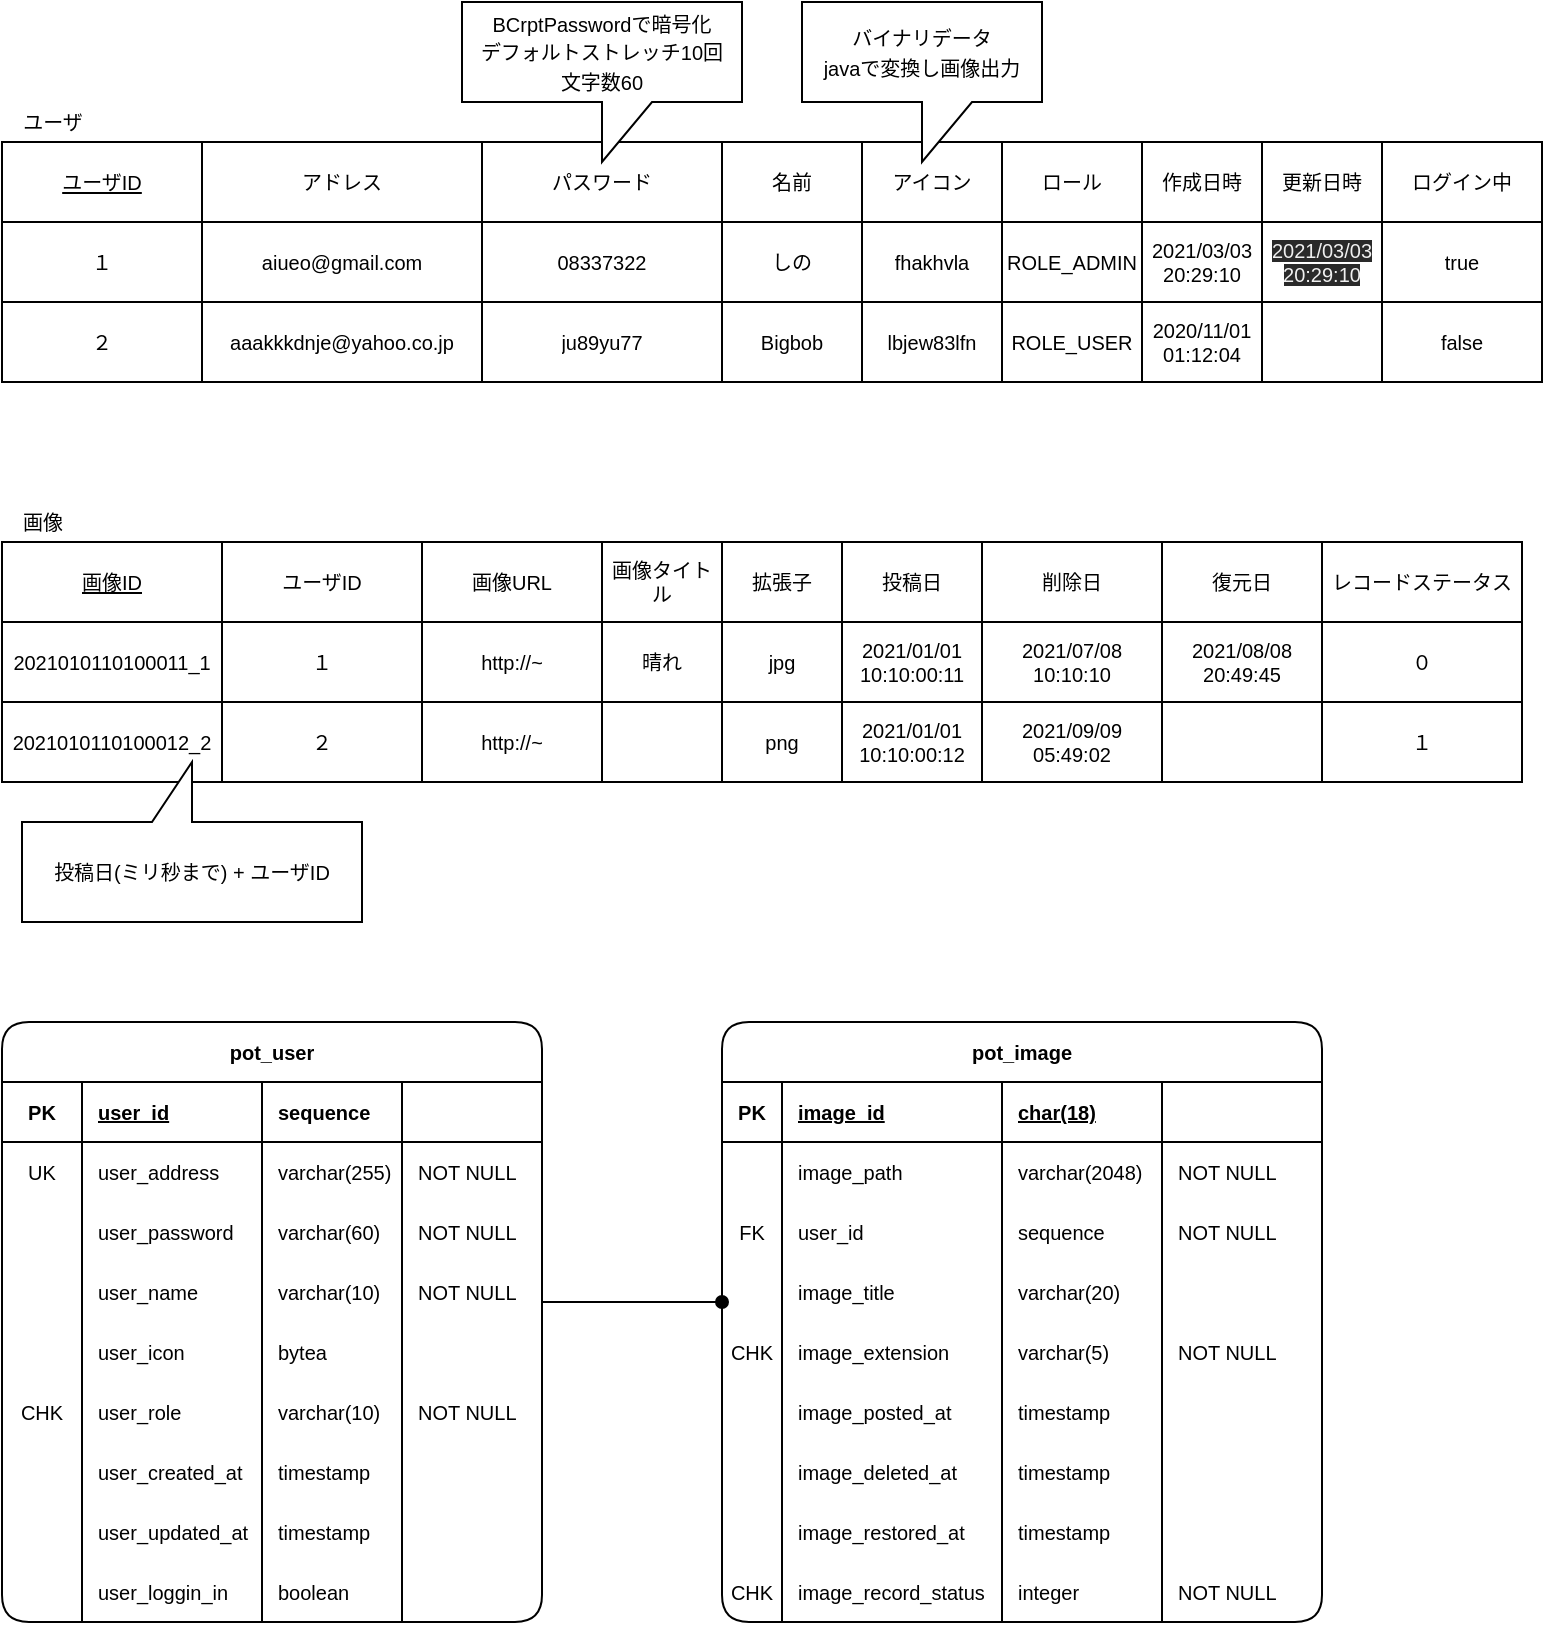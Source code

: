 <mxfile>
    <diagram id="QV3cCd6eq64nft1bvd9X" name="テーブル表">
        <mxGraphModel dx="1042" dy="407" grid="1" gridSize="10" guides="1" tooltips="1" connect="1" arrows="1" fold="1" page="1" pageScale="1" pageWidth="827" pageHeight="1169" math="0" shadow="0">
            <root>
                <mxCell id="KHWvVhG0guuP3SYzxtQW-0"/>
                <mxCell id="KHWvVhG0guuP3SYzxtQW-1" parent="KHWvVhG0guuP3SYzxtQW-0"/>
                <mxCell id="MYZr6q4ZqEm6WkBMbpIB-1" value="pot_user" style="shape=table;startSize=30;container=1;collapsible=1;childLayout=tableLayout;fixedRows=1;rowLines=0;fontStyle=1;align=center;resizeLast=1;rounded=1;shadow=0;dashed=0;strokeWidth=1;fontFamily=Helvetica;fontSize=10;" parent="KHWvVhG0guuP3SYzxtQW-1" vertex="1">
                    <mxGeometry x="40" y="560" width="270" height="300" as="geometry"/>
                </mxCell>
                <mxCell id="MYZr6q4ZqEm6WkBMbpIB-2" value="" style="shape=partialRectangle;collapsible=0;dropTarget=0;pointerEvents=0;fillColor=none;top=0;left=0;bottom=1;right=0;points=[[0,0.5],[1,0.5]];portConstraint=eastwest;fontFamily=Helvetica;fontSize=10;" parent="MYZr6q4ZqEm6WkBMbpIB-1" vertex="1">
                    <mxGeometry y="30" width="270" height="30" as="geometry"/>
                </mxCell>
                <mxCell id="MYZr6q4ZqEm6WkBMbpIB-3" value="PK" style="shape=partialRectangle;connectable=0;fillColor=none;top=0;left=0;bottom=0;right=0;fontStyle=1;overflow=hidden;fontFamily=Helvetica;fontSize=10;" parent="MYZr6q4ZqEm6WkBMbpIB-2" vertex="1">
                    <mxGeometry width="40" height="30" as="geometry"/>
                </mxCell>
                <mxCell id="MYZr6q4ZqEm6WkBMbpIB-4" value="user_id" style="shape=partialRectangle;connectable=0;fillColor=none;top=0;left=0;bottom=0;right=0;align=left;spacingLeft=6;fontStyle=5;overflow=hidden;fontFamily=Helvetica;fontSize=10;" parent="MYZr6q4ZqEm6WkBMbpIB-2" vertex="1">
                    <mxGeometry x="40" width="90" height="30" as="geometry"/>
                </mxCell>
                <mxCell id="MYZr6q4ZqEm6WkBMbpIB-5" value="sequence" style="shape=partialRectangle;connectable=0;fillColor=none;top=0;left=0;bottom=0;right=0;align=left;spacingLeft=6;fontStyle=1;overflow=hidden;fontFamily=Helvetica;fontSize=10;" parent="MYZr6q4ZqEm6WkBMbpIB-2" vertex="1">
                    <mxGeometry x="130" width="70" height="30" as="geometry"/>
                </mxCell>
                <mxCell id="MYZr6q4ZqEm6WkBMbpIB-264" style="shape=partialRectangle;connectable=0;fillColor=none;top=0;left=0;bottom=0;right=0;align=left;spacingLeft=6;fontStyle=1;overflow=hidden;fontFamily=Helvetica;fontSize=10;" parent="MYZr6q4ZqEm6WkBMbpIB-2" vertex="1">
                    <mxGeometry x="200" width="70" height="30" as="geometry"/>
                </mxCell>
                <mxCell id="MYZr6q4ZqEm6WkBMbpIB-222" style="shape=partialRectangle;collapsible=0;dropTarget=0;pointerEvents=0;fillColor=none;top=0;left=0;bottom=0;right=0;points=[[0,0.5],[1,0.5]];portConstraint=eastwest;fontFamily=Helvetica;fontSize=10;" parent="MYZr6q4ZqEm6WkBMbpIB-1" vertex="1">
                    <mxGeometry y="60" width="270" height="30" as="geometry"/>
                </mxCell>
                <mxCell id="MYZr6q4ZqEm6WkBMbpIB-223" value="UK" style="shape=partialRectangle;connectable=0;fillColor=none;top=0;left=0;bottom=0;right=0;editable=1;overflow=hidden;fontFamily=Helvetica;fontSize=10;" parent="MYZr6q4ZqEm6WkBMbpIB-222" vertex="1">
                    <mxGeometry width="40" height="30" as="geometry"/>
                </mxCell>
                <mxCell id="MYZr6q4ZqEm6WkBMbpIB-224" value="user_address" style="shape=partialRectangle;connectable=0;fillColor=none;top=0;left=0;bottom=0;right=0;align=left;spacingLeft=6;overflow=hidden;fontFamily=Helvetica;fontSize=10;" parent="MYZr6q4ZqEm6WkBMbpIB-222" vertex="1">
                    <mxGeometry x="40" width="90" height="30" as="geometry"/>
                </mxCell>
                <mxCell id="MYZr6q4ZqEm6WkBMbpIB-225" value="varchar(255)" style="shape=partialRectangle;connectable=0;fillColor=none;top=0;left=0;bottom=0;right=0;align=left;spacingLeft=6;overflow=hidden;fontFamily=Helvetica;fontSize=10;" parent="MYZr6q4ZqEm6WkBMbpIB-222" vertex="1">
                    <mxGeometry x="130" width="70" height="30" as="geometry"/>
                </mxCell>
                <mxCell id="MYZr6q4ZqEm6WkBMbpIB-265" value="NOT NULL" style="shape=partialRectangle;connectable=0;fillColor=none;top=0;left=0;bottom=0;right=0;align=left;spacingLeft=6;overflow=hidden;fontFamily=Helvetica;fontSize=10;" parent="MYZr6q4ZqEm6WkBMbpIB-222" vertex="1">
                    <mxGeometry x="200" width="70" height="30" as="geometry"/>
                </mxCell>
                <mxCell id="MYZr6q4ZqEm6WkBMbpIB-226" style="shape=partialRectangle;collapsible=0;dropTarget=0;pointerEvents=0;fillColor=none;top=0;left=0;bottom=0;right=0;points=[[0,0.5],[1,0.5]];portConstraint=eastwest;fontFamily=Helvetica;fontSize=10;" parent="MYZr6q4ZqEm6WkBMbpIB-1" vertex="1">
                    <mxGeometry y="90" width="270" height="30" as="geometry"/>
                </mxCell>
                <mxCell id="MYZr6q4ZqEm6WkBMbpIB-227" style="shape=partialRectangle;connectable=0;fillColor=none;top=0;left=0;bottom=0;right=0;editable=1;overflow=hidden;fontFamily=Helvetica;fontSize=10;" parent="MYZr6q4ZqEm6WkBMbpIB-226" vertex="1">
                    <mxGeometry width="40" height="30" as="geometry"/>
                </mxCell>
                <mxCell id="MYZr6q4ZqEm6WkBMbpIB-228" value="user_password" style="shape=partialRectangle;connectable=0;fillColor=none;top=0;left=0;bottom=0;right=0;align=left;spacingLeft=6;overflow=hidden;fontFamily=Helvetica;fontSize=10;" parent="MYZr6q4ZqEm6WkBMbpIB-226" vertex="1">
                    <mxGeometry x="40" width="90" height="30" as="geometry"/>
                </mxCell>
                <mxCell id="MYZr6q4ZqEm6WkBMbpIB-229" value="varchar(60)" style="shape=partialRectangle;connectable=0;fillColor=none;top=0;left=0;bottom=0;right=0;align=left;spacingLeft=6;overflow=hidden;fontFamily=Helvetica;fontSize=10;" parent="MYZr6q4ZqEm6WkBMbpIB-226" vertex="1">
                    <mxGeometry x="130" width="70" height="30" as="geometry"/>
                </mxCell>
                <mxCell id="MYZr6q4ZqEm6WkBMbpIB-266" value="NOT NULL" style="shape=partialRectangle;connectable=0;fillColor=none;top=0;left=0;bottom=0;right=0;align=left;spacingLeft=6;overflow=hidden;fontFamily=Helvetica;fontSize=10;" parent="MYZr6q4ZqEm6WkBMbpIB-226" vertex="1">
                    <mxGeometry x="200" width="70" height="30" as="geometry"/>
                </mxCell>
                <mxCell id="MYZr6q4ZqEm6WkBMbpIB-242" style="shape=partialRectangle;collapsible=0;dropTarget=0;pointerEvents=0;fillColor=none;top=0;left=0;bottom=0;right=0;points=[[0,0.5],[1,0.5]];portConstraint=eastwest;fontFamily=Helvetica;fontSize=10;" parent="MYZr6q4ZqEm6WkBMbpIB-1" vertex="1">
                    <mxGeometry y="120" width="270" height="30" as="geometry"/>
                </mxCell>
                <mxCell id="MYZr6q4ZqEm6WkBMbpIB-243" style="shape=partialRectangle;connectable=0;fillColor=none;top=0;left=0;bottom=0;right=0;editable=1;overflow=hidden;fontFamily=Helvetica;fontSize=10;" parent="MYZr6q4ZqEm6WkBMbpIB-242" vertex="1">
                    <mxGeometry width="40" height="30" as="geometry"/>
                </mxCell>
                <mxCell id="MYZr6q4ZqEm6WkBMbpIB-244" value="user_name" style="shape=partialRectangle;connectable=0;fillColor=none;top=0;left=0;bottom=0;right=0;align=left;spacingLeft=6;overflow=hidden;fontFamily=Helvetica;fontSize=10;" parent="MYZr6q4ZqEm6WkBMbpIB-242" vertex="1">
                    <mxGeometry x="40" width="90" height="30" as="geometry"/>
                </mxCell>
                <mxCell id="MYZr6q4ZqEm6WkBMbpIB-245" value="varchar(10)" style="shape=partialRectangle;connectable=0;fillColor=none;top=0;left=0;bottom=0;right=0;align=left;spacingLeft=6;overflow=hidden;fontFamily=Helvetica;fontSize=10;" parent="MYZr6q4ZqEm6WkBMbpIB-242" vertex="1">
                    <mxGeometry x="130" width="70" height="30" as="geometry"/>
                </mxCell>
                <mxCell id="MYZr6q4ZqEm6WkBMbpIB-269" value="NOT NULL" style="shape=partialRectangle;connectable=0;fillColor=none;top=0;left=0;bottom=0;right=0;align=left;spacingLeft=6;overflow=hidden;fontFamily=Helvetica;fontSize=10;" parent="MYZr6q4ZqEm6WkBMbpIB-242" vertex="1">
                    <mxGeometry x="200" width="70" height="30" as="geometry"/>
                </mxCell>
                <mxCell id="22" style="shape=partialRectangle;collapsible=0;dropTarget=0;pointerEvents=0;fillColor=none;top=0;left=0;bottom=0;right=0;points=[[0,0.5],[1,0.5]];portConstraint=eastwest;fontFamily=Helvetica;fontSize=10;" parent="MYZr6q4ZqEm6WkBMbpIB-1" vertex="1">
                    <mxGeometry y="150" width="270" height="30" as="geometry"/>
                </mxCell>
                <mxCell id="23" style="shape=partialRectangle;connectable=0;fillColor=none;top=0;left=0;bottom=0;right=0;editable=1;overflow=hidden;fontFamily=Helvetica;fontSize=10;" parent="22" vertex="1">
                    <mxGeometry width="40" height="30" as="geometry"/>
                </mxCell>
                <mxCell id="24" value="user_icon" style="shape=partialRectangle;connectable=0;fillColor=none;top=0;left=0;bottom=0;right=0;align=left;spacingLeft=6;overflow=hidden;fontFamily=Helvetica;fontSize=10;" parent="22" vertex="1">
                    <mxGeometry x="40" width="90" height="30" as="geometry"/>
                </mxCell>
                <mxCell id="25" value="bytea" style="shape=partialRectangle;connectable=0;fillColor=none;top=0;left=0;bottom=0;right=0;align=left;spacingLeft=6;overflow=hidden;fontFamily=Helvetica;fontSize=10;" parent="22" vertex="1">
                    <mxGeometry x="130" width="70" height="30" as="geometry"/>
                </mxCell>
                <mxCell id="26" style="shape=partialRectangle;connectable=0;fillColor=none;top=0;left=0;bottom=0;right=0;align=left;spacingLeft=6;overflow=hidden;fontFamily=Helvetica;fontSize=10;" parent="22" vertex="1">
                    <mxGeometry x="200" width="70" height="30" as="geometry"/>
                </mxCell>
                <mxCell id="MYZr6q4ZqEm6WkBMbpIB-246" style="shape=partialRectangle;collapsible=0;dropTarget=0;pointerEvents=0;fillColor=none;top=0;left=0;bottom=0;right=0;points=[[0,0.5],[1,0.5]];portConstraint=eastwest;fontFamily=Helvetica;fontSize=10;" parent="MYZr6q4ZqEm6WkBMbpIB-1" vertex="1">
                    <mxGeometry y="180" width="270" height="30" as="geometry"/>
                </mxCell>
                <mxCell id="MYZr6q4ZqEm6WkBMbpIB-247" value="CHK" style="shape=partialRectangle;connectable=0;fillColor=none;top=0;left=0;bottom=0;right=0;editable=1;overflow=hidden;fontFamily=Helvetica;fontSize=10;" parent="MYZr6q4ZqEm6WkBMbpIB-246" vertex="1">
                    <mxGeometry width="40" height="30" as="geometry"/>
                </mxCell>
                <mxCell id="MYZr6q4ZqEm6WkBMbpIB-248" value="user_role" style="shape=partialRectangle;connectable=0;fillColor=none;top=0;left=0;bottom=0;right=0;align=left;spacingLeft=6;overflow=hidden;fontFamily=Helvetica;fontSize=10;" parent="MYZr6q4ZqEm6WkBMbpIB-246" vertex="1">
                    <mxGeometry x="40" width="90" height="30" as="geometry"/>
                </mxCell>
                <mxCell id="MYZr6q4ZqEm6WkBMbpIB-249" value="varchar(10)" style="shape=partialRectangle;connectable=0;fillColor=none;top=0;left=0;bottom=0;right=0;align=left;spacingLeft=6;overflow=hidden;fontFamily=Helvetica;fontSize=10;" parent="MYZr6q4ZqEm6WkBMbpIB-246" vertex="1">
                    <mxGeometry x="130" width="70" height="30" as="geometry"/>
                </mxCell>
                <mxCell id="MYZr6q4ZqEm6WkBMbpIB-270" value="NOT NULL" style="shape=partialRectangle;connectable=0;fillColor=none;top=0;left=0;bottom=0;right=0;align=left;spacingLeft=6;overflow=hidden;fontFamily=Helvetica;fontSize=10;" parent="MYZr6q4ZqEm6WkBMbpIB-246" vertex="1">
                    <mxGeometry x="200" width="70" height="30" as="geometry"/>
                </mxCell>
                <mxCell id="MYZr6q4ZqEm6WkBMbpIB-230" style="shape=partialRectangle;collapsible=0;dropTarget=0;pointerEvents=0;fillColor=none;top=0;left=0;bottom=0;right=0;points=[[0,0.5],[1,0.5]];portConstraint=eastwest;fontFamily=Helvetica;fontSize=10;" parent="MYZr6q4ZqEm6WkBMbpIB-1" vertex="1">
                    <mxGeometry y="210" width="270" height="30" as="geometry"/>
                </mxCell>
                <mxCell id="MYZr6q4ZqEm6WkBMbpIB-231" style="shape=partialRectangle;connectable=0;fillColor=none;top=0;left=0;bottom=0;right=0;editable=1;overflow=hidden;fontFamily=Helvetica;fontSize=10;" parent="MYZr6q4ZqEm6WkBMbpIB-230" vertex="1">
                    <mxGeometry width="40" height="30" as="geometry"/>
                </mxCell>
                <mxCell id="MYZr6q4ZqEm6WkBMbpIB-232" value="user_created_at" style="shape=partialRectangle;connectable=0;fillColor=none;top=0;left=0;bottom=0;right=0;align=left;spacingLeft=6;overflow=hidden;fontFamily=Helvetica;fontSize=10;" parent="MYZr6q4ZqEm6WkBMbpIB-230" vertex="1">
                    <mxGeometry x="40" width="90" height="30" as="geometry"/>
                </mxCell>
                <mxCell id="MYZr6q4ZqEm6WkBMbpIB-233" value="timestamp" style="shape=partialRectangle;connectable=0;fillColor=none;top=0;left=0;bottom=0;right=0;align=left;spacingLeft=6;overflow=hidden;fontFamily=Helvetica;fontSize=10;" parent="MYZr6q4ZqEm6WkBMbpIB-230" vertex="1">
                    <mxGeometry x="130" width="70" height="30" as="geometry"/>
                </mxCell>
                <mxCell id="MYZr6q4ZqEm6WkBMbpIB-271" value="" style="shape=partialRectangle;connectable=0;fillColor=none;top=0;left=0;bottom=0;right=0;align=left;spacingLeft=6;overflow=hidden;fontFamily=Helvetica;fontSize=10;" parent="MYZr6q4ZqEm6WkBMbpIB-230" vertex="1">
                    <mxGeometry x="200" width="70" height="30" as="geometry"/>
                </mxCell>
                <mxCell id="MYZr6q4ZqEm6WkBMbpIB-6" value="" style="shape=partialRectangle;collapsible=0;dropTarget=0;pointerEvents=0;fillColor=none;top=0;left=0;bottom=0;right=0;points=[[0,0.5],[1,0.5]];portConstraint=eastwest;fontFamily=Helvetica;fontSize=10;" parent="MYZr6q4ZqEm6WkBMbpIB-1" vertex="1">
                    <mxGeometry y="240" width="270" height="30" as="geometry"/>
                </mxCell>
                <mxCell id="MYZr6q4ZqEm6WkBMbpIB-7" value="" style="shape=partialRectangle;connectable=0;fillColor=none;top=0;left=0;bottom=0;right=0;editable=1;overflow=hidden;fontFamily=Helvetica;fontSize=10;" parent="MYZr6q4ZqEm6WkBMbpIB-6" vertex="1">
                    <mxGeometry width="40" height="30" as="geometry"/>
                </mxCell>
                <mxCell id="MYZr6q4ZqEm6WkBMbpIB-8" value="user_updated_at" style="shape=partialRectangle;connectable=0;fillColor=none;top=0;left=0;bottom=0;right=0;align=left;spacingLeft=6;overflow=hidden;fontFamily=Helvetica;fontSize=10;" parent="MYZr6q4ZqEm6WkBMbpIB-6" vertex="1">
                    <mxGeometry x="40" width="90" height="30" as="geometry"/>
                </mxCell>
                <mxCell id="MYZr6q4ZqEm6WkBMbpIB-9" value="timestamp" style="shape=partialRectangle;connectable=0;fillColor=none;top=0;left=0;bottom=0;right=0;align=left;spacingLeft=6;overflow=hidden;fontFamily=Helvetica;fontSize=10;" parent="MYZr6q4ZqEm6WkBMbpIB-6" vertex="1">
                    <mxGeometry x="130" width="70" height="30" as="geometry"/>
                </mxCell>
                <mxCell id="MYZr6q4ZqEm6WkBMbpIB-272" style="shape=partialRectangle;connectable=0;fillColor=none;top=0;left=0;bottom=0;right=0;align=left;spacingLeft=6;overflow=hidden;fontFamily=Helvetica;fontSize=10;" parent="MYZr6q4ZqEm6WkBMbpIB-6" vertex="1">
                    <mxGeometry x="200" width="70" height="30" as="geometry"/>
                </mxCell>
                <mxCell id="3" style="shape=partialRectangle;collapsible=0;dropTarget=0;pointerEvents=0;fillColor=none;top=0;left=0;bottom=0;right=0;points=[[0,0.5],[1,0.5]];portConstraint=eastwest;fontFamily=Helvetica;fontSize=10;" parent="MYZr6q4ZqEm6WkBMbpIB-1" vertex="1">
                    <mxGeometry y="270" width="270" height="30" as="geometry"/>
                </mxCell>
                <mxCell id="4" style="shape=partialRectangle;connectable=0;fillColor=none;top=0;left=0;bottom=0;right=0;editable=1;overflow=hidden;fontFamily=Helvetica;fontSize=10;" parent="3" vertex="1">
                    <mxGeometry width="40" height="30" as="geometry"/>
                </mxCell>
                <mxCell id="5" value="user_loggin_in" style="shape=partialRectangle;connectable=0;fillColor=none;top=0;left=0;bottom=0;right=0;align=left;spacingLeft=6;overflow=hidden;fontFamily=Helvetica;fontSize=10;" parent="3" vertex="1">
                    <mxGeometry x="40" width="90" height="30" as="geometry"/>
                </mxCell>
                <mxCell id="6" value="boolean" style="shape=partialRectangle;connectable=0;fillColor=none;top=0;left=0;bottom=0;right=0;align=left;spacingLeft=6;overflow=hidden;fontFamily=Helvetica;fontSize=10;" parent="3" vertex="1">
                    <mxGeometry x="130" width="70" height="30" as="geometry"/>
                </mxCell>
                <mxCell id="7" style="shape=partialRectangle;connectable=0;fillColor=none;top=0;left=0;bottom=0;right=0;align=left;spacingLeft=6;overflow=hidden;fontFamily=Helvetica;fontSize=10;" parent="3" vertex="1">
                    <mxGeometry x="200" width="70" height="30" as="geometry"/>
                </mxCell>
                <mxCell id="MYZr6q4ZqEm6WkBMbpIB-22" value="pot_image" style="shape=table;startSize=30;container=1;collapsible=1;childLayout=tableLayout;fixedRows=1;rowLines=0;fontStyle=1;align=center;resizeLast=1;rounded=1;shadow=0;dashed=0;strokeWidth=1;fontFamily=Helvetica;fontSize=10;" parent="KHWvVhG0guuP3SYzxtQW-1" vertex="1">
                    <mxGeometry x="400" y="560" width="300" height="300" as="geometry"/>
                </mxCell>
                <mxCell id="MYZr6q4ZqEm6WkBMbpIB-23" value="" style="shape=partialRectangle;collapsible=0;dropTarget=0;pointerEvents=0;fillColor=none;top=0;left=0;bottom=1;right=0;points=[[0,0.5],[1,0.5]];portConstraint=eastwest;fontFamily=Helvetica;fontSize=10;" parent="MYZr6q4ZqEm6WkBMbpIB-22" vertex="1">
                    <mxGeometry y="30" width="300" height="30" as="geometry"/>
                </mxCell>
                <mxCell id="MYZr6q4ZqEm6WkBMbpIB-24" value="PK" style="shape=partialRectangle;connectable=0;fillColor=none;top=0;left=0;bottom=0;right=0;fontStyle=1;overflow=hidden;fontFamily=Helvetica;fontSize=10;" parent="MYZr6q4ZqEm6WkBMbpIB-23" vertex="1">
                    <mxGeometry width="30" height="30" as="geometry"/>
                </mxCell>
                <mxCell id="MYZr6q4ZqEm6WkBMbpIB-25" value="image_id" style="shape=partialRectangle;connectable=0;fillColor=none;top=0;left=0;bottom=0;right=0;align=left;spacingLeft=6;fontStyle=5;overflow=hidden;fontFamily=Helvetica;fontSize=10;" parent="MYZr6q4ZqEm6WkBMbpIB-23" vertex="1">
                    <mxGeometry x="30" width="110" height="30" as="geometry"/>
                </mxCell>
                <mxCell id="MYZr6q4ZqEm6WkBMbpIB-26" value="char(18)" style="shape=partialRectangle;connectable=0;fillColor=none;top=0;left=0;bottom=0;right=0;align=left;spacingLeft=6;fontStyle=5;overflow=hidden;fontFamily=Helvetica;fontSize=10;" parent="MYZr6q4ZqEm6WkBMbpIB-23" vertex="1">
                    <mxGeometry x="140" width="80" height="30" as="geometry"/>
                </mxCell>
                <mxCell id="MYZr6q4ZqEm6WkBMbpIB-273" style="shape=partialRectangle;connectable=0;fillColor=none;top=0;left=0;bottom=0;right=0;align=left;spacingLeft=6;fontStyle=5;overflow=hidden;fontFamily=Helvetica;fontSize=10;" parent="MYZr6q4ZqEm6WkBMbpIB-23" vertex="1">
                    <mxGeometry x="220" width="80" height="30" as="geometry"/>
                </mxCell>
                <mxCell id="MYZr6q4ZqEm6WkBMbpIB-253" style="shape=partialRectangle;collapsible=0;dropTarget=0;pointerEvents=0;fillColor=none;top=0;left=0;bottom=0;right=0;points=[[0,0.5],[1,0.5]];portConstraint=eastwest;fontFamily=Helvetica;fontSize=10;" parent="MYZr6q4ZqEm6WkBMbpIB-22" vertex="1">
                    <mxGeometry y="60" width="300" height="30" as="geometry"/>
                </mxCell>
                <mxCell id="MYZr6q4ZqEm6WkBMbpIB-254" style="shape=partialRectangle;connectable=0;fillColor=none;top=0;left=0;bottom=0;right=0;editable=1;overflow=hidden;fontFamily=Helvetica;fontSize=10;" parent="MYZr6q4ZqEm6WkBMbpIB-253" vertex="1">
                    <mxGeometry width="30" height="30" as="geometry"/>
                </mxCell>
                <mxCell id="MYZr6q4ZqEm6WkBMbpIB-255" value="image_path" style="shape=partialRectangle;connectable=0;fillColor=none;top=0;left=0;bottom=0;right=0;align=left;spacingLeft=6;overflow=hidden;fontFamily=Helvetica;fontSize=10;" parent="MYZr6q4ZqEm6WkBMbpIB-253" vertex="1">
                    <mxGeometry x="30" width="110" height="30" as="geometry"/>
                </mxCell>
                <mxCell id="MYZr6q4ZqEm6WkBMbpIB-256" value="varchar(2048)" style="shape=partialRectangle;connectable=0;fillColor=none;top=0;left=0;bottom=0;right=0;align=left;spacingLeft=6;overflow=hidden;fontFamily=Helvetica;fontSize=10;" parent="MYZr6q4ZqEm6WkBMbpIB-253" vertex="1">
                    <mxGeometry x="140" width="80" height="30" as="geometry"/>
                </mxCell>
                <mxCell id="MYZr6q4ZqEm6WkBMbpIB-274" value="NOT NULL" style="shape=partialRectangle;connectable=0;fillColor=none;top=0;left=0;bottom=0;right=0;align=left;spacingLeft=6;overflow=hidden;fontFamily=Helvetica;fontSize=10;" parent="MYZr6q4ZqEm6WkBMbpIB-253" vertex="1">
                    <mxGeometry x="220" width="80" height="30" as="geometry"/>
                </mxCell>
                <mxCell id="MYZr6q4ZqEm6WkBMbpIB-27" value="" style="shape=partialRectangle;collapsible=0;dropTarget=0;pointerEvents=0;fillColor=none;top=0;left=0;bottom=0;right=0;points=[[0,0.5],[1,0.5]];portConstraint=eastwest;fontFamily=Helvetica;fontSize=10;" parent="MYZr6q4ZqEm6WkBMbpIB-22" vertex="1">
                    <mxGeometry y="90" width="300" height="30" as="geometry"/>
                </mxCell>
                <mxCell id="MYZr6q4ZqEm6WkBMbpIB-28" value="FK" style="shape=partialRectangle;connectable=0;fillColor=none;top=0;left=0;bottom=0;right=0;editable=1;overflow=hidden;fontFamily=Helvetica;fontSize=10;" parent="MYZr6q4ZqEm6WkBMbpIB-27" vertex="1">
                    <mxGeometry width="30" height="30" as="geometry"/>
                </mxCell>
                <mxCell id="MYZr6q4ZqEm6WkBMbpIB-29" value="user_id" style="shape=partialRectangle;connectable=0;fillColor=none;top=0;left=0;bottom=0;right=0;align=left;spacingLeft=6;overflow=hidden;fontFamily=Helvetica;fontSize=10;" parent="MYZr6q4ZqEm6WkBMbpIB-27" vertex="1">
                    <mxGeometry x="30" width="110" height="30" as="geometry"/>
                </mxCell>
                <mxCell id="MYZr6q4ZqEm6WkBMbpIB-30" value="sequence" style="shape=partialRectangle;connectable=0;fillColor=none;top=0;left=0;bottom=0;right=0;align=left;spacingLeft=6;overflow=hidden;fontFamily=Helvetica;fontSize=10;" parent="MYZr6q4ZqEm6WkBMbpIB-27" vertex="1">
                    <mxGeometry x="140" width="80" height="30" as="geometry"/>
                </mxCell>
                <mxCell id="MYZr6q4ZqEm6WkBMbpIB-275" value="NOT NULL" style="shape=partialRectangle;connectable=0;fillColor=none;top=0;left=0;bottom=0;right=0;align=left;spacingLeft=6;overflow=hidden;fontFamily=Helvetica;fontSize=10;" parent="MYZr6q4ZqEm6WkBMbpIB-27" vertex="1">
                    <mxGeometry x="220" width="80" height="30" as="geometry"/>
                </mxCell>
                <mxCell id="MYZr6q4ZqEm6WkBMbpIB-31" value="" style="shape=partialRectangle;collapsible=0;dropTarget=0;pointerEvents=0;fillColor=none;top=0;left=0;bottom=0;right=0;points=[[0,0.5],[1,0.5]];portConstraint=eastwest;fontFamily=Helvetica;fontSize=10;" parent="MYZr6q4ZqEm6WkBMbpIB-22" vertex="1">
                    <mxGeometry y="120" width="300" height="30" as="geometry"/>
                </mxCell>
                <mxCell id="MYZr6q4ZqEm6WkBMbpIB-32" value="" style="shape=partialRectangle;connectable=0;fillColor=none;top=0;left=0;bottom=0;right=0;editable=1;overflow=hidden;fontFamily=Helvetica;fontSize=10;" parent="MYZr6q4ZqEm6WkBMbpIB-31" vertex="1">
                    <mxGeometry width="30" height="30" as="geometry"/>
                </mxCell>
                <mxCell id="MYZr6q4ZqEm6WkBMbpIB-33" value="image_title" style="shape=partialRectangle;connectable=0;fillColor=none;top=0;left=0;bottom=0;right=0;align=left;spacingLeft=6;overflow=hidden;fontFamily=Helvetica;fontSize=10;" parent="MYZr6q4ZqEm6WkBMbpIB-31" vertex="1">
                    <mxGeometry x="30" width="110" height="30" as="geometry"/>
                </mxCell>
                <mxCell id="MYZr6q4ZqEm6WkBMbpIB-34" value="varchar(20)" style="shape=partialRectangle;connectable=0;fillColor=none;top=0;left=0;bottom=0;right=0;align=left;spacingLeft=6;overflow=hidden;fontFamily=Helvetica;fontSize=10;" parent="MYZr6q4ZqEm6WkBMbpIB-31" vertex="1">
                    <mxGeometry x="140" width="80" height="30" as="geometry"/>
                </mxCell>
                <mxCell id="MYZr6q4ZqEm6WkBMbpIB-276" style="shape=partialRectangle;connectable=0;fillColor=none;top=0;left=0;bottom=0;right=0;align=left;spacingLeft=6;overflow=hidden;fontFamily=Helvetica;fontSize=10;" parent="MYZr6q4ZqEm6WkBMbpIB-31" vertex="1">
                    <mxGeometry x="220" width="80" height="30" as="geometry"/>
                </mxCell>
                <mxCell id="MYZr6q4ZqEm6WkBMbpIB-35" value="" style="shape=partialRectangle;collapsible=0;dropTarget=0;pointerEvents=0;fillColor=none;top=0;left=0;bottom=0;right=0;points=[[0,0.5],[1,0.5]];portConstraint=eastwest;fontFamily=Helvetica;fontSize=10;" parent="MYZr6q4ZqEm6WkBMbpIB-22" vertex="1">
                    <mxGeometry y="150" width="300" height="30" as="geometry"/>
                </mxCell>
                <mxCell id="MYZr6q4ZqEm6WkBMbpIB-36" value="CHK" style="shape=partialRectangle;connectable=0;fillColor=none;top=0;left=0;bottom=0;right=0;editable=1;overflow=hidden;fontFamily=Helvetica;fontSize=10;" parent="MYZr6q4ZqEm6WkBMbpIB-35" vertex="1">
                    <mxGeometry width="30" height="30" as="geometry"/>
                </mxCell>
                <mxCell id="MYZr6q4ZqEm6WkBMbpIB-37" value="image_extension" style="shape=partialRectangle;connectable=0;fillColor=none;top=0;left=0;bottom=0;right=0;align=left;spacingLeft=6;overflow=hidden;fontFamily=Helvetica;fontSize=10;" parent="MYZr6q4ZqEm6WkBMbpIB-35" vertex="1">
                    <mxGeometry x="30" width="110" height="30" as="geometry"/>
                </mxCell>
                <mxCell id="MYZr6q4ZqEm6WkBMbpIB-38" value="varchar(5)" style="shape=partialRectangle;connectable=0;fillColor=none;top=0;left=0;bottom=0;right=0;align=left;spacingLeft=6;overflow=hidden;fontFamily=Helvetica;fontSize=10;" parent="MYZr6q4ZqEm6WkBMbpIB-35" vertex="1">
                    <mxGeometry x="140" width="80" height="30" as="geometry"/>
                </mxCell>
                <mxCell id="MYZr6q4ZqEm6WkBMbpIB-277" value="NOT NULL" style="shape=partialRectangle;connectable=0;fillColor=none;top=0;left=0;bottom=0;right=0;align=left;spacingLeft=6;overflow=hidden;fontFamily=Helvetica;fontSize=10;" parent="MYZr6q4ZqEm6WkBMbpIB-35" vertex="1">
                    <mxGeometry x="220" width="80" height="30" as="geometry"/>
                </mxCell>
                <mxCell id="MYZr6q4ZqEm6WkBMbpIB-43" style="shape=partialRectangle;collapsible=0;dropTarget=0;pointerEvents=0;fillColor=none;top=0;left=0;bottom=0;right=0;points=[[0,0.5],[1,0.5]];portConstraint=eastwest;fontFamily=Helvetica;fontSize=10;" parent="MYZr6q4ZqEm6WkBMbpIB-22" vertex="1">
                    <mxGeometry y="180" width="300" height="30" as="geometry"/>
                </mxCell>
                <mxCell id="MYZr6q4ZqEm6WkBMbpIB-44" style="shape=partialRectangle;connectable=0;fillColor=none;top=0;left=0;bottom=0;right=0;editable=1;overflow=hidden;fontFamily=Helvetica;fontSize=10;" parent="MYZr6q4ZqEm6WkBMbpIB-43" vertex="1">
                    <mxGeometry width="30" height="30" as="geometry"/>
                </mxCell>
                <mxCell id="MYZr6q4ZqEm6WkBMbpIB-45" value="image_posted_at" style="shape=partialRectangle;connectable=0;fillColor=none;top=0;left=0;bottom=0;right=0;align=left;spacingLeft=6;overflow=hidden;fontFamily=Helvetica;fontSize=10;" parent="MYZr6q4ZqEm6WkBMbpIB-43" vertex="1">
                    <mxGeometry x="30" width="110" height="30" as="geometry"/>
                </mxCell>
                <mxCell id="MYZr6q4ZqEm6WkBMbpIB-46" value="timestamp" style="shape=partialRectangle;connectable=0;fillColor=none;top=0;left=0;bottom=0;right=0;align=left;spacingLeft=6;overflow=hidden;fontFamily=Helvetica;fontSize=10;" parent="MYZr6q4ZqEm6WkBMbpIB-43" vertex="1">
                    <mxGeometry x="140" width="80" height="30" as="geometry"/>
                </mxCell>
                <mxCell id="MYZr6q4ZqEm6WkBMbpIB-278" style="shape=partialRectangle;connectable=0;fillColor=none;top=0;left=0;bottom=0;right=0;align=left;spacingLeft=6;overflow=hidden;fontFamily=Helvetica;fontSize=10;" parent="MYZr6q4ZqEm6WkBMbpIB-43" vertex="1">
                    <mxGeometry x="220" width="80" height="30" as="geometry"/>
                </mxCell>
                <mxCell id="MYZr6q4ZqEm6WkBMbpIB-47" style="shape=partialRectangle;collapsible=0;dropTarget=0;pointerEvents=0;fillColor=none;top=0;left=0;bottom=0;right=0;points=[[0,0.5],[1,0.5]];portConstraint=eastwest;fontFamily=Helvetica;fontSize=10;" parent="MYZr6q4ZqEm6WkBMbpIB-22" vertex="1">
                    <mxGeometry y="210" width="300" height="30" as="geometry"/>
                </mxCell>
                <mxCell id="MYZr6q4ZqEm6WkBMbpIB-48" style="shape=partialRectangle;connectable=0;fillColor=none;top=0;left=0;bottom=0;right=0;editable=1;overflow=hidden;fontFamily=Helvetica;fontSize=10;" parent="MYZr6q4ZqEm6WkBMbpIB-47" vertex="1">
                    <mxGeometry width="30" height="30" as="geometry"/>
                </mxCell>
                <mxCell id="MYZr6q4ZqEm6WkBMbpIB-49" value="image_deleted_at" style="shape=partialRectangle;connectable=0;fillColor=none;top=0;left=0;bottom=0;right=0;align=left;spacingLeft=6;overflow=hidden;fontFamily=Helvetica;fontSize=10;" parent="MYZr6q4ZqEm6WkBMbpIB-47" vertex="1">
                    <mxGeometry x="30" width="110" height="30" as="geometry"/>
                </mxCell>
                <mxCell id="MYZr6q4ZqEm6WkBMbpIB-50" value="timestamp" style="shape=partialRectangle;connectable=0;fillColor=none;top=0;left=0;bottom=0;right=0;align=left;spacingLeft=6;overflow=hidden;fontFamily=Helvetica;fontSize=10;" parent="MYZr6q4ZqEm6WkBMbpIB-47" vertex="1">
                    <mxGeometry x="140" width="80" height="30" as="geometry"/>
                </mxCell>
                <mxCell id="MYZr6q4ZqEm6WkBMbpIB-279" style="shape=partialRectangle;connectable=0;fillColor=none;top=0;left=0;bottom=0;right=0;align=left;spacingLeft=6;overflow=hidden;fontFamily=Helvetica;fontSize=10;" parent="MYZr6q4ZqEm6WkBMbpIB-47" vertex="1">
                    <mxGeometry x="220" width="80" height="30" as="geometry"/>
                </mxCell>
                <mxCell id="MYZr6q4ZqEm6WkBMbpIB-51" style="shape=partialRectangle;collapsible=0;dropTarget=0;pointerEvents=0;fillColor=none;top=0;left=0;bottom=0;right=0;points=[[0,0.5],[1,0.5]];portConstraint=eastwest;fontFamily=Helvetica;fontSize=10;" parent="MYZr6q4ZqEm6WkBMbpIB-22" vertex="1">
                    <mxGeometry y="240" width="300" height="30" as="geometry"/>
                </mxCell>
                <mxCell id="MYZr6q4ZqEm6WkBMbpIB-52" style="shape=partialRectangle;connectable=0;fillColor=none;top=0;left=0;bottom=0;right=0;editable=1;overflow=hidden;fontFamily=Helvetica;fontSize=10;" parent="MYZr6q4ZqEm6WkBMbpIB-51" vertex="1">
                    <mxGeometry width="30" height="30" as="geometry"/>
                </mxCell>
                <mxCell id="MYZr6q4ZqEm6WkBMbpIB-53" value="image_restored_at" style="shape=partialRectangle;connectable=0;fillColor=none;top=0;left=0;bottom=0;right=0;align=left;spacingLeft=6;overflow=hidden;fontFamily=Helvetica;fontSize=10;" parent="MYZr6q4ZqEm6WkBMbpIB-51" vertex="1">
                    <mxGeometry x="30" width="110" height="30" as="geometry"/>
                </mxCell>
                <mxCell id="MYZr6q4ZqEm6WkBMbpIB-54" value="timestamp" style="shape=partialRectangle;connectable=0;fillColor=none;top=0;left=0;bottom=0;right=0;align=left;spacingLeft=6;overflow=hidden;fontFamily=Helvetica;fontSize=10;" parent="MYZr6q4ZqEm6WkBMbpIB-51" vertex="1">
                    <mxGeometry x="140" width="80" height="30" as="geometry"/>
                </mxCell>
                <mxCell id="MYZr6q4ZqEm6WkBMbpIB-280" style="shape=partialRectangle;connectable=0;fillColor=none;top=0;left=0;bottom=0;right=0;align=left;spacingLeft=6;overflow=hidden;fontFamily=Helvetica;fontSize=10;" parent="MYZr6q4ZqEm6WkBMbpIB-51" vertex="1">
                    <mxGeometry x="220" width="80" height="30" as="geometry"/>
                </mxCell>
                <mxCell id="MYZr6q4ZqEm6WkBMbpIB-257" style="shape=partialRectangle;collapsible=0;dropTarget=0;pointerEvents=0;fillColor=none;top=0;left=0;bottom=0;right=0;points=[[0,0.5],[1,0.5]];portConstraint=eastwest;fontFamily=Helvetica;fontSize=10;" parent="MYZr6q4ZqEm6WkBMbpIB-22" vertex="1">
                    <mxGeometry y="270" width="300" height="30" as="geometry"/>
                </mxCell>
                <mxCell id="MYZr6q4ZqEm6WkBMbpIB-258" value="CHK" style="shape=partialRectangle;connectable=0;fillColor=none;top=0;left=0;bottom=0;right=0;editable=1;overflow=hidden;fontFamily=Helvetica;fontSize=10;" parent="MYZr6q4ZqEm6WkBMbpIB-257" vertex="1">
                    <mxGeometry width="30" height="30" as="geometry"/>
                </mxCell>
                <mxCell id="MYZr6q4ZqEm6WkBMbpIB-259" value="image_record_status" style="shape=partialRectangle;connectable=0;fillColor=none;top=0;left=0;bottom=0;right=0;align=left;spacingLeft=6;overflow=hidden;fontFamily=Helvetica;fontSize=10;" parent="MYZr6q4ZqEm6WkBMbpIB-257" vertex="1">
                    <mxGeometry x="30" width="110" height="30" as="geometry"/>
                </mxCell>
                <mxCell id="MYZr6q4ZqEm6WkBMbpIB-260" value="integer" style="shape=partialRectangle;connectable=0;fillColor=none;top=0;left=0;bottom=0;right=0;align=left;spacingLeft=6;overflow=hidden;fontFamily=Helvetica;fontSize=10;" parent="MYZr6q4ZqEm6WkBMbpIB-257" vertex="1">
                    <mxGeometry x="140" width="80" height="30" as="geometry"/>
                </mxCell>
                <mxCell id="MYZr6q4ZqEm6WkBMbpIB-281" value="NOT NULL" style="shape=partialRectangle;connectable=0;fillColor=none;top=0;left=0;bottom=0;right=0;align=left;spacingLeft=6;overflow=hidden;fontFamily=Helvetica;fontSize=10;" parent="MYZr6q4ZqEm6WkBMbpIB-257" vertex="1">
                    <mxGeometry x="220" width="80" height="30" as="geometry"/>
                </mxCell>
                <mxCell id="MYZr6q4ZqEm6WkBMbpIB-133" value="" style="shape=table;html=1;whiteSpace=wrap;startSize=0;container=1;collapsible=0;childLayout=tableLayout;fontFamily=Helvetica;fontSize=10;" parent="KHWvVhG0guuP3SYzxtQW-1" vertex="1">
                    <mxGeometry x="40" y="120" width="770" height="120" as="geometry"/>
                </mxCell>
                <mxCell id="MYZr6q4ZqEm6WkBMbpIB-138" value="" style="shape=partialRectangle;html=1;whiteSpace=wrap;collapsible=0;dropTarget=0;pointerEvents=0;fillColor=none;top=0;left=0;bottom=0;right=0;points=[[0,0.5],[1,0.5]];portConstraint=eastwest;fontSize=10;" parent="MYZr6q4ZqEm6WkBMbpIB-133" vertex="1">
                    <mxGeometry width="770" height="40" as="geometry"/>
                </mxCell>
                <mxCell id="10" value="&lt;u&gt;ユーザID&lt;/u&gt;" style="shape=partialRectangle;html=1;whiteSpace=wrap;connectable=0;fillColor=none;top=0;left=0;bottom=0;right=0;overflow=hidden;fontSize=10;" parent="MYZr6q4ZqEm6WkBMbpIB-138" vertex="1">
                    <mxGeometry width="100" height="40" as="geometry"/>
                </mxCell>
                <mxCell id="MYZr6q4ZqEm6WkBMbpIB-139" value="&lt;span style=&quot;font-size: 10px&quot;&gt;アドレス&lt;/span&gt;" style="shape=partialRectangle;html=1;whiteSpace=wrap;connectable=0;fillColor=none;top=0;left=0;bottom=0;right=0;overflow=hidden;fontSize=10;" parent="MYZr6q4ZqEm6WkBMbpIB-138" vertex="1">
                    <mxGeometry x="100" width="140" height="40" as="geometry"/>
                </mxCell>
                <mxCell id="MYZr6q4ZqEm6WkBMbpIB-207" value="パスワード" style="shape=partialRectangle;html=1;whiteSpace=wrap;connectable=0;fillColor=none;top=0;left=0;bottom=0;right=0;overflow=hidden;fontSize=10;" parent="MYZr6q4ZqEm6WkBMbpIB-138" vertex="1">
                    <mxGeometry x="240" width="120" height="40" as="geometry"/>
                </mxCell>
                <mxCell id="MYZr6q4ZqEm6WkBMbpIB-153" value="名前" style="shape=partialRectangle;html=1;whiteSpace=wrap;connectable=0;fillColor=none;top=0;left=0;bottom=0;right=0;overflow=hidden;fontSize=10;" parent="MYZr6q4ZqEm6WkBMbpIB-138" vertex="1">
                    <mxGeometry x="360" width="70" height="40" as="geometry"/>
                </mxCell>
                <mxCell id="18" value="アイコン" style="shape=partialRectangle;html=1;whiteSpace=wrap;connectable=0;fillColor=none;top=0;left=0;bottom=0;right=0;overflow=hidden;fontSize=10;" parent="MYZr6q4ZqEm6WkBMbpIB-138" vertex="1">
                    <mxGeometry x="430" width="70" height="40" as="geometry"/>
                </mxCell>
                <mxCell id="MYZr6q4ZqEm6WkBMbpIB-150" value="ロール" style="shape=partialRectangle;html=1;whiteSpace=wrap;connectable=0;fillColor=none;top=0;left=0;bottom=0;right=0;overflow=hidden;fontSize=10;" parent="MYZr6q4ZqEm6WkBMbpIB-138" vertex="1">
                    <mxGeometry x="500" width="70" height="40" as="geometry"/>
                </mxCell>
                <mxCell id="MYZr6q4ZqEm6WkBMbpIB-147" value="作成日時" style="shape=partialRectangle;html=1;whiteSpace=wrap;connectable=0;fillColor=none;top=0;left=0;bottom=0;right=0;overflow=hidden;fontSize=10;" parent="MYZr6q4ZqEm6WkBMbpIB-138" vertex="1">
                    <mxGeometry x="570" width="60" height="40" as="geometry"/>
                </mxCell>
                <mxCell id="MYZr6q4ZqEm6WkBMbpIB-210" value="更新日時" style="shape=partialRectangle;html=1;whiteSpace=wrap;connectable=0;fillColor=none;top=0;left=0;bottom=0;right=0;overflow=hidden;fontSize=10;" parent="MYZr6q4ZqEm6WkBMbpIB-138" vertex="1">
                    <mxGeometry x="630" width="60" height="40" as="geometry"/>
                </mxCell>
                <mxCell id="0" value="ログイン中" style="shape=partialRectangle;html=1;whiteSpace=wrap;connectable=0;fillColor=none;top=0;left=0;bottom=0;right=0;overflow=hidden;fontSize=10;" parent="MYZr6q4ZqEm6WkBMbpIB-138" vertex="1">
                    <mxGeometry x="690" width="80" height="40" as="geometry"/>
                </mxCell>
                <mxCell id="MYZr6q4ZqEm6WkBMbpIB-142" value="" style="shape=partialRectangle;html=1;whiteSpace=wrap;collapsible=0;dropTarget=0;pointerEvents=0;fillColor=none;top=0;left=0;bottom=0;right=0;points=[[0,0.5],[1,0.5]];portConstraint=eastwest;fontSize=10;" parent="MYZr6q4ZqEm6WkBMbpIB-133" vertex="1">
                    <mxGeometry y="40" width="770" height="40" as="geometry"/>
                </mxCell>
                <mxCell id="11" value="１" style="shape=partialRectangle;html=1;whiteSpace=wrap;connectable=0;fillColor=none;top=0;left=0;bottom=0;right=0;overflow=hidden;fontSize=10;" parent="MYZr6q4ZqEm6WkBMbpIB-142" vertex="1">
                    <mxGeometry width="100" height="40" as="geometry"/>
                </mxCell>
                <mxCell id="MYZr6q4ZqEm6WkBMbpIB-143" value="aiueo@gmail.com&lt;br&gt;" style="shape=partialRectangle;html=1;whiteSpace=wrap;connectable=0;fillColor=none;top=0;left=0;bottom=0;right=0;overflow=hidden;fontSize=10;" parent="MYZr6q4ZqEm6WkBMbpIB-142" vertex="1">
                    <mxGeometry x="100" width="140" height="40" as="geometry"/>
                </mxCell>
                <mxCell id="MYZr6q4ZqEm6WkBMbpIB-208" value="08337322" style="shape=partialRectangle;html=1;whiteSpace=wrap;connectable=0;fillColor=none;top=0;left=0;bottom=0;right=0;overflow=hidden;fontSize=10;" parent="MYZr6q4ZqEm6WkBMbpIB-142" vertex="1">
                    <mxGeometry x="240" width="120" height="40" as="geometry"/>
                </mxCell>
                <mxCell id="MYZr6q4ZqEm6WkBMbpIB-154" value="しの" style="shape=partialRectangle;html=1;whiteSpace=wrap;connectable=0;fillColor=none;top=0;left=0;bottom=0;right=0;overflow=hidden;fontSize=10;" parent="MYZr6q4ZqEm6WkBMbpIB-142" vertex="1">
                    <mxGeometry x="360" width="70" height="40" as="geometry"/>
                </mxCell>
                <mxCell id="19" value="fhakhvla" style="shape=partialRectangle;html=1;whiteSpace=wrap;connectable=0;fillColor=none;top=0;left=0;bottom=0;right=0;overflow=hidden;fontSize=10;" parent="MYZr6q4ZqEm6WkBMbpIB-142" vertex="1">
                    <mxGeometry x="430" width="70" height="40" as="geometry"/>
                </mxCell>
                <mxCell id="MYZr6q4ZqEm6WkBMbpIB-151" value="ROLE_ADMIN" style="shape=partialRectangle;html=1;whiteSpace=wrap;connectable=0;fillColor=none;top=0;left=0;bottom=0;right=0;overflow=hidden;fontSize=10;" parent="MYZr6q4ZqEm6WkBMbpIB-142" vertex="1">
                    <mxGeometry x="500" width="70" height="40" as="geometry"/>
                </mxCell>
                <mxCell id="MYZr6q4ZqEm6WkBMbpIB-148" value="2021/03/03 20:29:10" style="shape=partialRectangle;html=1;whiteSpace=wrap;connectable=0;fillColor=none;top=0;left=0;bottom=0;right=0;overflow=hidden;fontSize=10;" parent="MYZr6q4ZqEm6WkBMbpIB-142" vertex="1">
                    <mxGeometry x="570" width="60" height="40" as="geometry"/>
                </mxCell>
                <mxCell id="MYZr6q4ZqEm6WkBMbpIB-211" value="&lt;span style=&quot;color: rgb(240 , 240 , 240) ; font-family: &amp;#34;helvetica&amp;#34; ; font-size: 10px ; font-style: normal ; font-weight: 400 ; letter-spacing: normal ; text-align: center ; text-indent: 0px ; text-transform: none ; word-spacing: 0px ; background-color: rgb(42 , 42 , 42) ; display: inline ; float: none&quot;&gt;2021/03/03 20:29:10&lt;/span&gt;" style="shape=partialRectangle;html=1;whiteSpace=wrap;connectable=0;fillColor=none;top=0;left=0;bottom=0;right=0;overflow=hidden;fontSize=10;" parent="MYZr6q4ZqEm6WkBMbpIB-142" vertex="1">
                    <mxGeometry x="630" width="60" height="40" as="geometry"/>
                </mxCell>
                <mxCell id="1" value="true" style="shape=partialRectangle;html=1;whiteSpace=wrap;connectable=0;fillColor=none;top=0;left=0;bottom=0;right=0;overflow=hidden;fontSize=10;" parent="MYZr6q4ZqEm6WkBMbpIB-142" vertex="1">
                    <mxGeometry x="690" width="80" height="40" as="geometry"/>
                </mxCell>
                <mxCell id="MYZr6q4ZqEm6WkBMbpIB-134" value="" style="shape=partialRectangle;html=1;whiteSpace=wrap;collapsible=0;dropTarget=0;pointerEvents=0;fillColor=none;top=0;left=0;bottom=0;right=0;points=[[0,0.5],[1,0.5]];portConstraint=eastwest;fontSize=10;" parent="MYZr6q4ZqEm6WkBMbpIB-133" vertex="1">
                    <mxGeometry y="80" width="770" height="40" as="geometry"/>
                </mxCell>
                <mxCell id="12" value="２" style="shape=partialRectangle;html=1;whiteSpace=wrap;connectable=0;fillColor=none;top=0;left=0;bottom=0;right=0;overflow=hidden;fontSize=10;" parent="MYZr6q4ZqEm6WkBMbpIB-134" vertex="1">
                    <mxGeometry width="100" height="40" as="geometry"/>
                </mxCell>
                <mxCell id="MYZr6q4ZqEm6WkBMbpIB-135" value="aaakkkdnje@yahoo.co.jp" style="shape=partialRectangle;html=1;whiteSpace=wrap;connectable=0;fillColor=none;top=0;left=0;bottom=0;right=0;overflow=hidden;fontSize=10;" parent="MYZr6q4ZqEm6WkBMbpIB-134" vertex="1">
                    <mxGeometry x="100" width="140" height="40" as="geometry"/>
                </mxCell>
                <mxCell id="MYZr6q4ZqEm6WkBMbpIB-209" value="ju89yu77" style="shape=partialRectangle;html=1;whiteSpace=wrap;connectable=0;fillColor=none;top=0;left=0;bottom=0;right=0;overflow=hidden;fontSize=10;" parent="MYZr6q4ZqEm6WkBMbpIB-134" vertex="1">
                    <mxGeometry x="240" width="120" height="40" as="geometry"/>
                </mxCell>
                <mxCell id="MYZr6q4ZqEm6WkBMbpIB-155" value="Bigbob" style="shape=partialRectangle;html=1;whiteSpace=wrap;connectable=0;fillColor=none;top=0;left=0;bottom=0;right=0;overflow=hidden;fontSize=10;" parent="MYZr6q4ZqEm6WkBMbpIB-134" vertex="1">
                    <mxGeometry x="360" width="70" height="40" as="geometry"/>
                </mxCell>
                <mxCell id="20" value="lbjew83lfn" style="shape=partialRectangle;html=1;whiteSpace=wrap;connectable=0;fillColor=none;top=0;left=0;bottom=0;right=0;overflow=hidden;fontSize=10;" parent="MYZr6q4ZqEm6WkBMbpIB-134" vertex="1">
                    <mxGeometry x="430" width="70" height="40" as="geometry"/>
                </mxCell>
                <mxCell id="MYZr6q4ZqEm6WkBMbpIB-152" value="ROLE_USER" style="shape=partialRectangle;html=1;whiteSpace=wrap;connectable=0;fillColor=none;top=0;left=0;bottom=0;right=0;overflow=hidden;fontSize=10;" parent="MYZr6q4ZqEm6WkBMbpIB-134" vertex="1">
                    <mxGeometry x="500" width="70" height="40" as="geometry"/>
                </mxCell>
                <mxCell id="MYZr6q4ZqEm6WkBMbpIB-149" value="2020/11/01 01:12:04" style="shape=partialRectangle;html=1;whiteSpace=wrap;connectable=0;fillColor=none;top=0;left=0;bottom=0;right=0;overflow=hidden;fontSize=10;" parent="MYZr6q4ZqEm6WkBMbpIB-134" vertex="1">
                    <mxGeometry x="570" width="60" height="40" as="geometry"/>
                </mxCell>
                <mxCell id="MYZr6q4ZqEm6WkBMbpIB-212" value="" style="shape=partialRectangle;html=1;whiteSpace=wrap;connectable=0;fillColor=none;top=0;left=0;bottom=0;right=0;overflow=hidden;fontSize=10;" parent="MYZr6q4ZqEm6WkBMbpIB-134" vertex="1">
                    <mxGeometry x="630" width="60" height="40" as="geometry"/>
                </mxCell>
                <mxCell id="2" value="false" style="shape=partialRectangle;html=1;whiteSpace=wrap;connectable=0;fillColor=none;top=0;left=0;bottom=0;right=0;overflow=hidden;fontSize=10;" parent="MYZr6q4ZqEm6WkBMbpIB-134" vertex="1">
                    <mxGeometry x="690" width="80" height="40" as="geometry"/>
                </mxCell>
                <mxCell id="MYZr6q4ZqEm6WkBMbpIB-146" value="ユーザ" style="text;html=1;align=center;verticalAlign=middle;resizable=0;points=[];autosize=1;fontSize=10;fontFamily=Helvetica;" parent="KHWvVhG0guuP3SYzxtQW-1" vertex="1">
                    <mxGeometry x="40" y="100" width="50" height="20" as="geometry"/>
                </mxCell>
                <mxCell id="MYZr6q4ZqEm6WkBMbpIB-162" value="" style="shape=table;html=1;whiteSpace=wrap;startSize=0;container=1;collapsible=0;childLayout=tableLayout;fontFamily=Helvetica;fontSize=10;" parent="KHWvVhG0guuP3SYzxtQW-1" vertex="1">
                    <mxGeometry x="40" y="320" width="760" height="120" as="geometry"/>
                </mxCell>
                <mxCell id="MYZr6q4ZqEm6WkBMbpIB-163" value="" style="shape=partialRectangle;html=1;whiteSpace=wrap;collapsible=0;dropTarget=0;pointerEvents=0;fillColor=none;top=0;left=0;bottom=0;right=0;points=[[0,0.5],[1,0.5]];portConstraint=eastwest;fontSize=10;" parent="MYZr6q4ZqEm6WkBMbpIB-162" vertex="1">
                    <mxGeometry width="760" height="40" as="geometry"/>
                </mxCell>
                <mxCell id="MYZr6q4ZqEm6WkBMbpIB-164" value="&lt;u style=&quot;font-size: 10px;&quot;&gt;画像ID&lt;br style=&quot;font-size: 10px;&quot;&gt;&lt;/u&gt;" style="shape=partialRectangle;html=1;whiteSpace=wrap;connectable=0;fillColor=none;top=0;left=0;bottom=0;right=0;overflow=hidden;fontSize=10;" parent="MYZr6q4ZqEm6WkBMbpIB-163" vertex="1">
                    <mxGeometry width="110" height="40" as="geometry"/>
                </mxCell>
                <mxCell id="MYZr6q4ZqEm6WkBMbpIB-165" value="ユーザID" style="shape=partialRectangle;html=1;whiteSpace=wrap;connectable=0;fillColor=none;top=0;left=0;bottom=0;right=0;overflow=hidden;fontSize=10;fontStyle=0" parent="MYZr6q4ZqEm6WkBMbpIB-163" vertex="1">
                    <mxGeometry x="110" width="100" height="40" as="geometry"/>
                </mxCell>
                <mxCell id="MYZr6q4ZqEm6WkBMbpIB-166" value="画像URL" style="shape=partialRectangle;html=1;whiteSpace=wrap;connectable=0;fillColor=none;top=0;left=0;bottom=0;right=0;overflow=hidden;fontSize=10;" parent="MYZr6q4ZqEm6WkBMbpIB-163" vertex="1">
                    <mxGeometry x="210" width="90" height="40" as="geometry"/>
                </mxCell>
                <mxCell id="MYZr6q4ZqEm6WkBMbpIB-167" value="画像タイトル" style="shape=partialRectangle;html=1;whiteSpace=wrap;connectable=0;fillColor=none;top=0;left=0;bottom=0;right=0;overflow=hidden;fontSize=10;" parent="MYZr6q4ZqEm6WkBMbpIB-163" vertex="1">
                    <mxGeometry x="300" width="60" height="40" as="geometry"/>
                </mxCell>
                <mxCell id="MYZr6q4ZqEm6WkBMbpIB-168" value="拡張子" style="shape=partialRectangle;html=1;whiteSpace=wrap;connectable=0;fillColor=none;top=0;left=0;bottom=0;right=0;overflow=hidden;fontSize=10;" parent="MYZr6q4ZqEm6WkBMbpIB-163" vertex="1">
                    <mxGeometry x="360" width="60" height="40" as="geometry"/>
                </mxCell>
                <mxCell id="MYZr6q4ZqEm6WkBMbpIB-169" value="投稿日" style="shape=partialRectangle;html=1;whiteSpace=wrap;connectable=0;fillColor=none;top=0;left=0;bottom=0;right=0;overflow=hidden;fontSize=10;" parent="MYZr6q4ZqEm6WkBMbpIB-163" vertex="1">
                    <mxGeometry x="420" width="70" height="40" as="geometry"/>
                </mxCell>
                <mxCell id="MYZr6q4ZqEm6WkBMbpIB-170" value="削除日" style="shape=partialRectangle;html=1;whiteSpace=wrap;connectable=0;fillColor=none;top=0;left=0;bottom=0;right=0;overflow=hidden;fontSize=10;" parent="MYZr6q4ZqEm6WkBMbpIB-163" vertex="1">
                    <mxGeometry x="490" width="90" height="40" as="geometry"/>
                </mxCell>
                <mxCell id="MYZr6q4ZqEm6WkBMbpIB-261" value="復元日" style="shape=partialRectangle;html=1;whiteSpace=wrap;connectable=0;fillColor=none;top=0;left=0;bottom=0;right=0;overflow=hidden;fontSize=10;" parent="MYZr6q4ZqEm6WkBMbpIB-163" vertex="1">
                    <mxGeometry x="580" width="80" height="40" as="geometry"/>
                </mxCell>
                <mxCell id="MYZr6q4ZqEm6WkBMbpIB-189" value="レコードステータス" style="shape=partialRectangle;html=1;whiteSpace=wrap;connectable=0;fillColor=none;top=0;left=0;bottom=0;right=0;overflow=hidden;fontSize=10;" parent="MYZr6q4ZqEm6WkBMbpIB-163" vertex="1">
                    <mxGeometry x="660" width="100" height="40" as="geometry"/>
                </mxCell>
                <mxCell id="MYZr6q4ZqEm6WkBMbpIB-171" value="" style="shape=partialRectangle;html=1;whiteSpace=wrap;collapsible=0;dropTarget=0;pointerEvents=0;fillColor=none;top=0;left=0;bottom=0;right=0;points=[[0,0.5],[1,0.5]];portConstraint=eastwest;fontSize=10;" parent="MYZr6q4ZqEm6WkBMbpIB-162" vertex="1">
                    <mxGeometry y="40" width="760" height="40" as="geometry"/>
                </mxCell>
                <mxCell id="MYZr6q4ZqEm6WkBMbpIB-172" value="2021010110100011_1" style="shape=partialRectangle;html=1;whiteSpace=wrap;connectable=0;fillColor=none;top=0;left=0;bottom=0;right=0;overflow=hidden;fontSize=10;" parent="MYZr6q4ZqEm6WkBMbpIB-171" vertex="1">
                    <mxGeometry width="110" height="40" as="geometry"/>
                </mxCell>
                <mxCell id="MYZr6q4ZqEm6WkBMbpIB-173" value="１" style="shape=partialRectangle;html=1;whiteSpace=wrap;connectable=0;fillColor=none;top=0;left=0;bottom=0;right=0;overflow=hidden;fontSize=10;" parent="MYZr6q4ZqEm6WkBMbpIB-171" vertex="1">
                    <mxGeometry x="110" width="100" height="40" as="geometry"/>
                </mxCell>
                <mxCell id="MYZr6q4ZqEm6WkBMbpIB-174" value="http://~" style="shape=partialRectangle;html=1;whiteSpace=wrap;connectable=0;fillColor=none;top=0;left=0;bottom=0;right=0;overflow=hidden;fontSize=10;" parent="MYZr6q4ZqEm6WkBMbpIB-171" vertex="1">
                    <mxGeometry x="210" width="90" height="40" as="geometry"/>
                </mxCell>
                <mxCell id="MYZr6q4ZqEm6WkBMbpIB-175" value="晴れ" style="shape=partialRectangle;html=1;whiteSpace=wrap;connectable=0;fillColor=none;top=0;left=0;bottom=0;right=0;overflow=hidden;fontSize=10;" parent="MYZr6q4ZqEm6WkBMbpIB-171" vertex="1">
                    <mxGeometry x="300" width="60" height="40" as="geometry"/>
                </mxCell>
                <mxCell id="MYZr6q4ZqEm6WkBMbpIB-176" value="jpg" style="shape=partialRectangle;html=1;whiteSpace=wrap;connectable=0;fillColor=none;top=0;left=0;bottom=0;right=0;overflow=hidden;fontSize=10;" parent="MYZr6q4ZqEm6WkBMbpIB-171" vertex="1">
                    <mxGeometry x="360" width="60" height="40" as="geometry"/>
                </mxCell>
                <mxCell id="MYZr6q4ZqEm6WkBMbpIB-177" value="2021/01/01 10:10:00:11" style="shape=partialRectangle;html=1;whiteSpace=wrap;connectable=0;fillColor=none;top=0;left=0;bottom=0;right=0;overflow=hidden;fontSize=10;" parent="MYZr6q4ZqEm6WkBMbpIB-171" vertex="1">
                    <mxGeometry x="420" width="70" height="40" as="geometry"/>
                </mxCell>
                <mxCell id="MYZr6q4ZqEm6WkBMbpIB-178" value="2021/07/08 10:10:10" style="shape=partialRectangle;html=1;whiteSpace=wrap;connectable=0;fillColor=none;top=0;left=0;bottom=0;right=0;overflow=hidden;fontSize=10;" parent="MYZr6q4ZqEm6WkBMbpIB-171" vertex="1">
                    <mxGeometry x="490" width="90" height="40" as="geometry"/>
                </mxCell>
                <mxCell id="MYZr6q4ZqEm6WkBMbpIB-262" value="2021/08/08 20:49:45" style="shape=partialRectangle;html=1;whiteSpace=wrap;connectable=0;fillColor=none;top=0;left=0;bottom=0;right=0;overflow=hidden;fontSize=10;" parent="MYZr6q4ZqEm6WkBMbpIB-171" vertex="1">
                    <mxGeometry x="580" width="80" height="40" as="geometry"/>
                </mxCell>
                <mxCell id="MYZr6q4ZqEm6WkBMbpIB-190" value="０" style="shape=partialRectangle;html=1;whiteSpace=wrap;connectable=0;fillColor=none;top=0;left=0;bottom=0;right=0;overflow=hidden;fontSize=10;" parent="MYZr6q4ZqEm6WkBMbpIB-171" vertex="1">
                    <mxGeometry x="660" width="100" height="40" as="geometry"/>
                </mxCell>
                <mxCell id="MYZr6q4ZqEm6WkBMbpIB-179" value="" style="shape=partialRectangle;html=1;whiteSpace=wrap;collapsible=0;dropTarget=0;pointerEvents=0;fillColor=none;top=0;left=0;bottom=0;right=0;points=[[0,0.5],[1,0.5]];portConstraint=eastwest;fontSize=10;" parent="MYZr6q4ZqEm6WkBMbpIB-162" vertex="1">
                    <mxGeometry y="80" width="760" height="40" as="geometry"/>
                </mxCell>
                <mxCell id="MYZr6q4ZqEm6WkBMbpIB-180" value="2021010110100012_2" style="shape=partialRectangle;html=1;whiteSpace=wrap;connectable=0;fillColor=none;top=0;left=0;bottom=0;right=0;overflow=hidden;fontSize=10;" parent="MYZr6q4ZqEm6WkBMbpIB-179" vertex="1">
                    <mxGeometry width="110" height="40" as="geometry"/>
                </mxCell>
                <mxCell id="MYZr6q4ZqEm6WkBMbpIB-181" value="２" style="shape=partialRectangle;html=1;whiteSpace=wrap;connectable=0;fillColor=none;top=0;left=0;bottom=0;right=0;overflow=hidden;fontSize=10;" parent="MYZr6q4ZqEm6WkBMbpIB-179" vertex="1">
                    <mxGeometry x="110" width="100" height="40" as="geometry"/>
                </mxCell>
                <mxCell id="MYZr6q4ZqEm6WkBMbpIB-182" value="http://~" style="shape=partialRectangle;html=1;whiteSpace=wrap;connectable=0;fillColor=none;top=0;left=0;bottom=0;right=0;overflow=hidden;fontSize=10;" parent="MYZr6q4ZqEm6WkBMbpIB-179" vertex="1">
                    <mxGeometry x="210" width="90" height="40" as="geometry"/>
                </mxCell>
                <mxCell id="MYZr6q4ZqEm6WkBMbpIB-183" style="shape=partialRectangle;html=1;whiteSpace=wrap;connectable=0;fillColor=none;top=0;left=0;bottom=0;right=0;overflow=hidden;fontSize=10;" parent="MYZr6q4ZqEm6WkBMbpIB-179" vertex="1">
                    <mxGeometry x="300" width="60" height="40" as="geometry"/>
                </mxCell>
                <mxCell id="MYZr6q4ZqEm6WkBMbpIB-184" value="png" style="shape=partialRectangle;html=1;whiteSpace=wrap;connectable=0;fillColor=none;top=0;left=0;bottom=0;right=0;overflow=hidden;fontSize=10;" parent="MYZr6q4ZqEm6WkBMbpIB-179" vertex="1">
                    <mxGeometry x="360" width="60" height="40" as="geometry"/>
                </mxCell>
                <mxCell id="MYZr6q4ZqEm6WkBMbpIB-185" value="2021/01/01 10:10:00:12" style="shape=partialRectangle;html=1;whiteSpace=wrap;connectable=0;fillColor=none;top=0;left=0;bottom=0;right=0;overflow=hidden;fontSize=10;" parent="MYZr6q4ZqEm6WkBMbpIB-179" vertex="1">
                    <mxGeometry x="420" width="70" height="40" as="geometry"/>
                </mxCell>
                <mxCell id="MYZr6q4ZqEm6WkBMbpIB-186" value="2021/09/09 05:49:02" style="shape=partialRectangle;html=1;whiteSpace=wrap;connectable=0;fillColor=none;top=0;left=0;bottom=0;right=0;overflow=hidden;fontSize=10;" parent="MYZr6q4ZqEm6WkBMbpIB-179" vertex="1">
                    <mxGeometry x="490" width="90" height="40" as="geometry"/>
                </mxCell>
                <mxCell id="MYZr6q4ZqEm6WkBMbpIB-263" style="shape=partialRectangle;html=1;whiteSpace=wrap;connectable=0;fillColor=none;top=0;left=0;bottom=0;right=0;overflow=hidden;fontSize=10;" parent="MYZr6q4ZqEm6WkBMbpIB-179" vertex="1">
                    <mxGeometry x="580" width="80" height="40" as="geometry"/>
                </mxCell>
                <mxCell id="MYZr6q4ZqEm6WkBMbpIB-191" value="１" style="shape=partialRectangle;html=1;whiteSpace=wrap;connectable=0;fillColor=none;top=0;left=0;bottom=0;right=0;overflow=hidden;fontSize=10;" parent="MYZr6q4ZqEm6WkBMbpIB-179" vertex="1">
                    <mxGeometry x="660" width="100" height="40" as="geometry"/>
                </mxCell>
                <mxCell id="MYZr6q4ZqEm6WkBMbpIB-192" value="画像" style="text;html=1;align=center;verticalAlign=middle;resizable=0;points=[];autosize=1;fontSize=10;fontFamily=Helvetica;" parent="KHWvVhG0guuP3SYzxtQW-1" vertex="1">
                    <mxGeometry x="40" y="300" width="40" height="20" as="geometry"/>
                </mxCell>
                <mxCell id="MYZr6q4ZqEm6WkBMbpIB-282" value="" style="endArrow=oval;html=1;rounded=0;fontFamily=Helvetica;fontSize=10;endFill=1;" parent="KHWvVhG0guuP3SYzxtQW-1" edge="1">
                    <mxGeometry relative="1" as="geometry">
                        <mxPoint x="310" y="700" as="sourcePoint"/>
                        <mxPoint x="400" y="700" as="targetPoint"/>
                    </mxGeometry>
                </mxCell>
                <mxCell id="15" value="&lt;font style=&quot;font-size: 10px&quot;&gt;投稿日(ミリ秒まで) + ユーザID&lt;/font&gt;" style="shape=callout;whiteSpace=wrap;html=1;perimeter=calloutPerimeter;position2=0.5;direction=west;base=20;" parent="KHWvVhG0guuP3SYzxtQW-1" vertex="1">
                    <mxGeometry x="50" y="430" width="170" height="80" as="geometry"/>
                </mxCell>
                <mxCell id="17" value="&lt;span style=&quot;font-size: 10px&quot;&gt;BCrptPasswordで暗号化&lt;br&gt;デフォルトストレッチ10回&lt;br&gt;文字数60&lt;br&gt;&lt;/span&gt;" style="shape=callout;whiteSpace=wrap;html=1;perimeter=calloutPerimeter;position2=0.5;direction=east;base=25;" parent="KHWvVhG0guuP3SYzxtQW-1" vertex="1">
                    <mxGeometry x="270" y="50" width="140" height="80" as="geometry"/>
                </mxCell>
                <mxCell id="21" value="&lt;span style=&quot;font-size: 10px&quot;&gt;バイナリデータ&lt;br&gt;javaで変換し画像出力&lt;br&gt;&lt;/span&gt;" style="shape=callout;whiteSpace=wrap;html=1;perimeter=calloutPerimeter;position2=0.5;direction=east;base=25;" parent="KHWvVhG0guuP3SYzxtQW-1" vertex="1">
                    <mxGeometry x="440" y="50" width="120" height="80" as="geometry"/>
                </mxCell>
            </root>
        </mxGraphModel>
    </diagram>
    <diagram id="5Cn4iMFR66sD8KCR1BDw" name="Mapper">
        <mxGraphModel dx="1042" dy="407" grid="1" gridSize="10" guides="1" tooltips="1" connect="1" arrows="1" fold="1" page="1" pageScale="1" pageWidth="827" pageHeight="1169" math="0" shadow="0">
            <root>
                <mxCell id="4OcaEQ_S3MehbXQRo18Z-0"/>
                <mxCell id="4OcaEQ_S3MehbXQRo18Z-1" parent="4OcaEQ_S3MehbXQRo18Z-0"/>
                <mxCell id="4OcaEQ_S3MehbXQRo18Z-2" value="" style="shape=table;html=1;whiteSpace=wrap;startSize=0;container=1;collapsible=0;childLayout=tableLayout;" parent="4OcaEQ_S3MehbXQRo18Z-1" vertex="1">
                    <mxGeometry x="50" y="120" width="1030" height="510" as="geometry"/>
                </mxCell>
                <mxCell id="4OcaEQ_S3MehbXQRo18Z-3" value="" style="shape=partialRectangle;html=1;whiteSpace=wrap;collapsible=0;dropTarget=0;pointerEvents=0;fillColor=none;top=0;left=0;bottom=0;right=0;points=[[0,0.5],[1,0.5]];portConstraint=eastwest;" parent="4OcaEQ_S3MehbXQRo18Z-2" vertex="1">
                    <mxGeometry width="1030" height="40" as="geometry"/>
                </mxCell>
                <mxCell id="4OcaEQ_S3MehbXQRo18Z-4" value="操作内容" style="shape=partialRectangle;html=1;whiteSpace=wrap;connectable=0;fillColor=none;top=0;left=0;bottom=0;right=0;overflow=hidden;" parent="4OcaEQ_S3MehbXQRo18Z-3" vertex="1">
                    <mxGeometry width="130" height="40" as="geometry"/>
                </mxCell>
                <mxCell id="4OcaEQ_S3MehbXQRo18Z-5" value="Model" style="shape=partialRectangle;html=1;whiteSpace=wrap;connectable=0;fillColor=none;top=0;left=0;bottom=0;right=0;overflow=hidden;" parent="4OcaEQ_S3MehbXQRo18Z-3" vertex="1">
                    <mxGeometry x="130" width="110" height="40" as="geometry"/>
                </mxCell>
                <mxCell id="4OcaEQ_S3MehbXQRo18Z-6" value="Service /&amp;nbsp; Repository / Mapper" style="shape=partialRectangle;html=1;whiteSpace=wrap;connectable=0;fillColor=none;top=0;left=0;bottom=0;right=0;overflow=hidden;" parent="4OcaEQ_S3MehbXQRo18Z-3" vertex="1">
                    <mxGeometry x="240" width="260" height="40" as="geometry"/>
                </mxCell>
                <mxCell id="jVKhnn11QFMIJSG9VjQc-0" value="Validation" style="shape=partialRectangle;html=1;whiteSpace=wrap;connectable=0;fillColor=none;top=0;left=0;bottom=0;right=0;overflow=hidden;" parent="4OcaEQ_S3MehbXQRo18Z-3" vertex="1">
                    <mxGeometry x="500" width="200" height="40" as="geometry"/>
                </mxCell>
                <mxCell id="jVKhnn11QFMIJSG9VjQc-36" value="ValidationMessage" style="shape=partialRectangle;html=1;whiteSpace=wrap;connectable=0;fillColor=none;top=0;left=0;bottom=0;right=0;overflow=hidden;" parent="4OcaEQ_S3MehbXQRo18Z-3" vertex="1">
                    <mxGeometry x="700" width="330" height="40" as="geometry"/>
                </mxCell>
                <mxCell id="4OcaEQ_S3MehbXQRo18Z-7" value="" style="shape=partialRectangle;html=1;whiteSpace=wrap;collapsible=0;dropTarget=0;pointerEvents=0;fillColor=none;top=0;left=0;bottom=0;right=0;points=[[0,0.5],[1,0.5]];portConstraint=eastwest;" parent="4OcaEQ_S3MehbXQRo18Z-2" vertex="1">
                    <mxGeometry y="40" width="1030" height="60" as="geometry"/>
                </mxCell>
                <mxCell id="4OcaEQ_S3MehbXQRo18Z-8" value="ユーザ登録" style="shape=partialRectangle;html=1;whiteSpace=wrap;connectable=0;fillColor=none;top=0;left=0;bottom=0;right=0;overflow=hidden;" parent="4OcaEQ_S3MehbXQRo18Z-7" vertex="1">
                    <mxGeometry width="130" height="60" as="geometry"/>
                </mxCell>
                <mxCell id="4OcaEQ_S3MehbXQRo18Z-9" value="SignupForm" style="shape=partialRectangle;html=1;whiteSpace=wrap;connectable=0;fillColor=none;top=0;left=0;bottom=0;right=0;overflow=hidden;" parent="4OcaEQ_S3MehbXQRo18Z-7" vertex="1">
                    <mxGeometry x="130" width="110" height="60" as="geometry"/>
                </mxCell>
                <mxCell id="4OcaEQ_S3MehbXQRo18Z-10" value="checkDuplicateEmail (param: String)&lt;br&gt;registUser (param: User)" style="shape=partialRectangle;html=1;whiteSpace=wrap;connectable=0;fillColor=none;top=0;left=0;bottom=0;right=0;overflow=hidden;" parent="4OcaEQ_S3MehbXQRo18Z-7" vertex="1">
                    <mxGeometry x="240" width="260" height="60" as="geometry"/>
                </mxCell>
                <mxCell id="jVKhnn11QFMIJSG9VjQc-1" value="&lt;span&gt;@Unused (checkDuplicateEmail)&lt;br&gt;NONE&lt;br&gt;&lt;/span&gt;" style="shape=partialRectangle;html=1;whiteSpace=wrap;connectable=0;fillColor=none;top=0;left=0;bottom=0;right=0;overflow=hidden;" parent="4OcaEQ_S3MehbXQRo18Z-7" vertex="1">
                    <mxGeometry x="500" width="200" height="60" as="geometry"/>
                </mxCell>
                <mxCell id="jVKhnn11QFMIJSG9VjQc-37" value="Your email address has already been taken.&lt;br&gt;NONE" style="shape=partialRectangle;html=1;whiteSpace=wrap;connectable=0;fillColor=none;top=0;left=0;bottom=0;right=0;overflow=hidden;" parent="4OcaEQ_S3MehbXQRo18Z-7" vertex="1">
                    <mxGeometry x="700" width="330" height="60" as="geometry"/>
                </mxCell>
                <mxCell id="4OcaEQ_S3MehbXQRo18Z-11" value="" style="shape=partialRectangle;html=1;whiteSpace=wrap;collapsible=0;dropTarget=0;pointerEvents=0;fillColor=none;top=0;left=0;bottom=0;right=0;points=[[0,0.5],[1,0.5]];portConstraint=eastwest;" parent="4OcaEQ_S3MehbXQRo18Z-2" vertex="1">
                    <mxGeometry y="100" width="1030" height="50" as="geometry"/>
                </mxCell>
                <mxCell id="4OcaEQ_S3MehbXQRo18Z-12" value="ユーザログイン" style="shape=partialRectangle;html=1;whiteSpace=wrap;connectable=0;fillColor=none;top=0;left=0;bottom=0;right=0;overflow=hidden;" parent="4OcaEQ_S3MehbXQRo18Z-11" vertex="1">
                    <mxGeometry width="130" height="50" as="geometry"/>
                </mxCell>
                <mxCell id="4OcaEQ_S3MehbXQRo18Z-13" value="SigninForm" style="shape=partialRectangle;html=1;whiteSpace=wrap;connectable=0;fillColor=none;top=0;left=0;bottom=0;right=0;overflow=hidden;" parent="4OcaEQ_S3MehbXQRo18Z-11" vertex="1">
                    <mxGeometry x="130" width="110" height="50" as="geometry"/>
                </mxCell>
                <mxCell id="4OcaEQ_S3MehbXQRo18Z-14" value="checkEmailForSignin (param: String)&lt;br&gt;auth (param: SigninForm)" style="shape=partialRectangle;html=1;whiteSpace=wrap;connectable=0;fillColor=none;top=0;left=0;bottom=0;right=0;overflow=hidden;" parent="4OcaEQ_S3MehbXQRo18Z-11" vertex="1">
                    <mxGeometry x="240" width="260" height="50" as="geometry"/>
                </mxCell>
                <mxCell id="jVKhnn11QFMIJSG9VjQc-2" value="@Exist&amp;nbsp;&lt;br&gt;@Auth&amp;nbsp;" style="shape=partialRectangle;html=1;whiteSpace=wrap;connectable=0;fillColor=none;top=0;left=0;bottom=0;right=0;overflow=hidden;" parent="4OcaEQ_S3MehbXQRo18Z-11" vertex="1">
                    <mxGeometry x="500" width="200" height="50" as="geometry"/>
                </mxCell>
                <mxCell id="jVKhnn11QFMIJSG9VjQc-38" value="Your email address doesn't match any account.&lt;br&gt;Your password is incorrect." style="shape=partialRectangle;html=1;whiteSpace=wrap;connectable=0;fillColor=none;top=0;left=0;bottom=0;right=0;overflow=hidden;" parent="4OcaEQ_S3MehbXQRo18Z-11" vertex="1">
                    <mxGeometry x="700" width="330" height="50" as="geometry"/>
                </mxCell>
                <mxCell id="4OcaEQ_S3MehbXQRo18Z-28" style="shape=partialRectangle;html=1;whiteSpace=wrap;collapsible=0;dropTarget=0;pointerEvents=0;fillColor=none;top=0;left=0;bottom=0;right=0;points=[[0,0.5],[1,0.5]];portConstraint=eastwest;" parent="4OcaEQ_S3MehbXQRo18Z-2" vertex="1">
                    <mxGeometry y="150" width="1030" height="40" as="geometry"/>
                </mxCell>
                <mxCell id="4OcaEQ_S3MehbXQRo18Z-29" value="ユーザ削除" style="shape=partialRectangle;html=1;whiteSpace=wrap;connectable=0;fillColor=none;top=0;left=0;bottom=0;right=0;overflow=hidden;" parent="4OcaEQ_S3MehbXQRo18Z-28" vertex="1">
                    <mxGeometry width="130" height="40" as="geometry"/>
                </mxCell>
                <mxCell id="4OcaEQ_S3MehbXQRo18Z-30" value="User" style="shape=partialRectangle;html=1;whiteSpace=wrap;connectable=0;fillColor=none;top=0;left=0;bottom=0;right=0;overflow=hidden;" parent="4OcaEQ_S3MehbXQRo18Z-28" vertex="1">
                    <mxGeometry x="130" width="110" height="40" as="geometry"/>
                </mxCell>
                <mxCell id="4OcaEQ_S3MehbXQRo18Z-31" style="shape=partialRectangle;html=1;whiteSpace=wrap;connectable=0;fillColor=none;top=0;left=0;bottom=0;right=0;overflow=hidden;" parent="4OcaEQ_S3MehbXQRo18Z-28" vertex="1">
                    <mxGeometry x="240" width="260" height="40" as="geometry"/>
                </mxCell>
                <mxCell id="jVKhnn11QFMIJSG9VjQc-3" style="shape=partialRectangle;html=1;whiteSpace=wrap;connectable=0;fillColor=none;top=0;left=0;bottom=0;right=0;overflow=hidden;" parent="4OcaEQ_S3MehbXQRo18Z-28" vertex="1">
                    <mxGeometry x="500" width="200" height="40" as="geometry"/>
                </mxCell>
                <mxCell id="jVKhnn11QFMIJSG9VjQc-39" style="shape=partialRectangle;html=1;whiteSpace=wrap;connectable=0;fillColor=none;top=0;left=0;bottom=0;right=0;overflow=hidden;" parent="4OcaEQ_S3MehbXQRo18Z-28" vertex="1">
                    <mxGeometry x="700" width="330" height="40" as="geometry"/>
                </mxCell>
                <mxCell id="4OcaEQ_S3MehbXQRo18Z-56" style="shape=partialRectangle;html=1;whiteSpace=wrap;collapsible=0;dropTarget=0;pointerEvents=0;fillColor=none;top=0;left=0;bottom=0;right=0;points=[[0,0.5],[1,0.5]];portConstraint=eastwest;" parent="4OcaEQ_S3MehbXQRo18Z-2" vertex="1">
                    <mxGeometry y="190" width="1030" height="40" as="geometry"/>
                </mxCell>
                <mxCell id="4OcaEQ_S3MehbXQRo18Z-57" value="&lt;span&gt;全ユーザ表示&lt;/span&gt;" style="shape=partialRectangle;html=1;whiteSpace=wrap;connectable=0;fillColor=none;top=0;left=0;bottom=0;right=0;overflow=hidden;" parent="4OcaEQ_S3MehbXQRo18Z-56" vertex="1">
                    <mxGeometry width="130" height="40" as="geometry"/>
                </mxCell>
                <mxCell id="4OcaEQ_S3MehbXQRo18Z-58" value="User" style="shape=partialRectangle;html=1;whiteSpace=wrap;connectable=0;fillColor=none;top=0;left=0;bottom=0;right=0;overflow=hidden;" parent="4OcaEQ_S3MehbXQRo18Z-56" vertex="1">
                    <mxGeometry x="130" width="110" height="40" as="geometry"/>
                </mxCell>
                <mxCell id="4OcaEQ_S3MehbXQRo18Z-59" style="shape=partialRectangle;html=1;whiteSpace=wrap;connectable=0;fillColor=none;top=0;left=0;bottom=0;right=0;overflow=hidden;" parent="4OcaEQ_S3MehbXQRo18Z-56" vertex="1">
                    <mxGeometry x="240" width="260" height="40" as="geometry"/>
                </mxCell>
                <mxCell id="jVKhnn11QFMIJSG9VjQc-4" style="shape=partialRectangle;html=1;whiteSpace=wrap;connectable=0;fillColor=none;top=0;left=0;bottom=0;right=0;overflow=hidden;" parent="4OcaEQ_S3MehbXQRo18Z-56" vertex="1">
                    <mxGeometry x="500" width="200" height="40" as="geometry"/>
                </mxCell>
                <mxCell id="jVKhnn11QFMIJSG9VjQc-40" style="shape=partialRectangle;html=1;whiteSpace=wrap;connectable=0;fillColor=none;top=0;left=0;bottom=0;right=0;overflow=hidden;" parent="4OcaEQ_S3MehbXQRo18Z-56" vertex="1">
                    <mxGeometry x="700" width="330" height="40" as="geometry"/>
                </mxCell>
                <mxCell id="4OcaEQ_S3MehbXQRo18Z-60" style="shape=partialRectangle;html=1;whiteSpace=wrap;collapsible=0;dropTarget=0;pointerEvents=0;fillColor=none;top=0;left=0;bottom=0;right=0;points=[[0,0.5],[1,0.5]];portConstraint=eastwest;" parent="4OcaEQ_S3MehbXQRo18Z-2" vertex="1">
                    <mxGeometry y="230" width="1030" height="40" as="geometry"/>
                </mxCell>
                <mxCell id="4OcaEQ_S3MehbXQRo18Z-61" value="特定ユーザ表示" style="shape=partialRectangle;html=1;whiteSpace=wrap;connectable=0;fillColor=none;top=0;left=0;bottom=0;right=0;overflow=hidden;" parent="4OcaEQ_S3MehbXQRo18Z-60" vertex="1">
                    <mxGeometry width="130" height="40" as="geometry"/>
                </mxCell>
                <mxCell id="4OcaEQ_S3MehbXQRo18Z-62" value="User" style="shape=partialRectangle;html=1;whiteSpace=wrap;connectable=0;fillColor=none;top=0;left=0;bottom=0;right=0;overflow=hidden;" parent="4OcaEQ_S3MehbXQRo18Z-60" vertex="1">
                    <mxGeometry x="130" width="110" height="40" as="geometry"/>
                </mxCell>
                <mxCell id="4OcaEQ_S3MehbXQRo18Z-63" style="shape=partialRectangle;html=1;whiteSpace=wrap;connectable=0;fillColor=none;top=0;left=0;bottom=0;right=0;overflow=hidden;" parent="4OcaEQ_S3MehbXQRo18Z-60" vertex="1">
                    <mxGeometry x="240" width="260" height="40" as="geometry"/>
                </mxCell>
                <mxCell id="jVKhnn11QFMIJSG9VjQc-5" style="shape=partialRectangle;html=1;whiteSpace=wrap;connectable=0;fillColor=none;top=0;left=0;bottom=0;right=0;overflow=hidden;" parent="4OcaEQ_S3MehbXQRo18Z-60" vertex="1">
                    <mxGeometry x="500" width="200" height="40" as="geometry"/>
                </mxCell>
                <mxCell id="jVKhnn11QFMIJSG9VjQc-41" style="shape=partialRectangle;html=1;whiteSpace=wrap;connectable=0;fillColor=none;top=0;left=0;bottom=0;right=0;overflow=hidden;" parent="4OcaEQ_S3MehbXQRo18Z-60" vertex="1">
                    <mxGeometry x="700" width="330" height="40" as="geometry"/>
                </mxCell>
                <mxCell id="4OcaEQ_S3MehbXQRo18Z-20" style="shape=partialRectangle;html=1;whiteSpace=wrap;collapsible=0;dropTarget=0;pointerEvents=0;fillColor=none;top=0;left=0;bottom=0;right=0;points=[[0,0.5],[1,0.5]];portConstraint=eastwest;" parent="4OcaEQ_S3MehbXQRo18Z-2" vertex="1">
                    <mxGeometry y="270" width="1030" height="40" as="geometry"/>
                </mxCell>
                <mxCell id="4OcaEQ_S3MehbXQRo18Z-21" value="アイコン変更" style="shape=partialRectangle;html=1;whiteSpace=wrap;connectable=0;fillColor=none;top=0;left=0;bottom=0;right=0;overflow=hidden;" parent="4OcaEQ_S3MehbXQRo18Z-20" vertex="1">
                    <mxGeometry width="130" height="40" as="geometry"/>
                </mxCell>
                <mxCell id="4OcaEQ_S3MehbXQRo18Z-22" value="User" style="shape=partialRectangle;html=1;whiteSpace=wrap;connectable=0;fillColor=none;top=0;left=0;bottom=0;right=0;overflow=hidden;" parent="4OcaEQ_S3MehbXQRo18Z-20" vertex="1">
                    <mxGeometry x="130" width="110" height="40" as="geometry"/>
                </mxCell>
                <mxCell id="4OcaEQ_S3MehbXQRo18Z-23" style="shape=partialRectangle;html=1;whiteSpace=wrap;connectable=0;fillColor=none;top=0;left=0;bottom=0;right=0;overflow=hidden;" parent="4OcaEQ_S3MehbXQRo18Z-20" vertex="1">
                    <mxGeometry x="240" width="260" height="40" as="geometry"/>
                </mxCell>
                <mxCell id="jVKhnn11QFMIJSG9VjQc-6" style="shape=partialRectangle;html=1;whiteSpace=wrap;connectable=0;fillColor=none;top=0;left=0;bottom=0;right=0;overflow=hidden;" parent="4OcaEQ_S3MehbXQRo18Z-20" vertex="1">
                    <mxGeometry x="500" width="200" height="40" as="geometry"/>
                </mxCell>
                <mxCell id="jVKhnn11QFMIJSG9VjQc-42" style="shape=partialRectangle;html=1;whiteSpace=wrap;connectable=0;fillColor=none;top=0;left=0;bottom=0;right=0;overflow=hidden;" parent="4OcaEQ_S3MehbXQRo18Z-20" vertex="1">
                    <mxGeometry x="700" width="330" height="40" as="geometry"/>
                </mxCell>
                <mxCell id="4OcaEQ_S3MehbXQRo18Z-44" style="shape=partialRectangle;html=1;whiteSpace=wrap;collapsible=0;dropTarget=0;pointerEvents=0;fillColor=none;top=0;left=0;bottom=0;right=0;points=[[0,0.5],[1,0.5]];portConstraint=eastwest;" parent="4OcaEQ_S3MehbXQRo18Z-2" vertex="1">
                    <mxGeometry y="310" width="1030" height="40" as="geometry"/>
                </mxCell>
                <mxCell id="4OcaEQ_S3MehbXQRo18Z-45" value="アドレス変更" style="shape=partialRectangle;html=1;whiteSpace=wrap;connectable=0;fillColor=none;top=0;left=0;bottom=0;right=0;overflow=hidden;" parent="4OcaEQ_S3MehbXQRo18Z-44" vertex="1">
                    <mxGeometry width="130" height="40" as="geometry"/>
                </mxCell>
                <mxCell id="4OcaEQ_S3MehbXQRo18Z-46" value="" style="shape=partialRectangle;html=1;whiteSpace=wrap;connectable=0;fillColor=none;top=0;left=0;bottom=0;right=0;overflow=hidden;" parent="4OcaEQ_S3MehbXQRo18Z-44" vertex="1">
                    <mxGeometry x="130" width="110" height="40" as="geometry"/>
                </mxCell>
                <mxCell id="4OcaEQ_S3MehbXQRo18Z-47" style="shape=partialRectangle;html=1;whiteSpace=wrap;connectable=0;fillColor=none;top=0;left=0;bottom=0;right=0;overflow=hidden;" parent="4OcaEQ_S3MehbXQRo18Z-44" vertex="1">
                    <mxGeometry x="240" width="260" height="40" as="geometry"/>
                </mxCell>
                <mxCell id="jVKhnn11QFMIJSG9VjQc-7" style="shape=partialRectangle;html=1;whiteSpace=wrap;connectable=0;fillColor=none;top=0;left=0;bottom=0;right=0;overflow=hidden;" parent="4OcaEQ_S3MehbXQRo18Z-44" vertex="1">
                    <mxGeometry x="500" width="200" height="40" as="geometry"/>
                </mxCell>
                <mxCell id="jVKhnn11QFMIJSG9VjQc-43" style="shape=partialRectangle;html=1;whiteSpace=wrap;connectable=0;fillColor=none;top=0;left=0;bottom=0;right=0;overflow=hidden;" parent="4OcaEQ_S3MehbXQRo18Z-44" vertex="1">
                    <mxGeometry x="700" width="330" height="40" as="geometry"/>
                </mxCell>
                <mxCell id="4OcaEQ_S3MehbXQRo18Z-52" style="shape=partialRectangle;html=1;whiteSpace=wrap;collapsible=0;dropTarget=0;pointerEvents=0;fillColor=none;top=0;left=0;bottom=0;right=0;points=[[0,0.5],[1,0.5]];portConstraint=eastwest;" parent="4OcaEQ_S3MehbXQRo18Z-2" vertex="1">
                    <mxGeometry y="350" width="1030" height="40" as="geometry"/>
                </mxCell>
                <mxCell id="4OcaEQ_S3MehbXQRo18Z-53" value="画像一覧表示" style="shape=partialRectangle;html=1;whiteSpace=wrap;connectable=0;fillColor=none;top=0;left=0;bottom=0;right=0;overflow=hidden;" parent="4OcaEQ_S3MehbXQRo18Z-52" vertex="1">
                    <mxGeometry width="130" height="40" as="geometry"/>
                </mxCell>
                <mxCell id="4OcaEQ_S3MehbXQRo18Z-54" style="shape=partialRectangle;html=1;whiteSpace=wrap;connectable=0;fillColor=none;top=0;left=0;bottom=0;right=0;overflow=hidden;" parent="4OcaEQ_S3MehbXQRo18Z-52" vertex="1">
                    <mxGeometry x="130" width="110" height="40" as="geometry"/>
                </mxCell>
                <mxCell id="4OcaEQ_S3MehbXQRo18Z-55" style="shape=partialRectangle;html=1;whiteSpace=wrap;connectable=0;fillColor=none;top=0;left=0;bottom=0;right=0;overflow=hidden;" parent="4OcaEQ_S3MehbXQRo18Z-52" vertex="1">
                    <mxGeometry x="240" width="260" height="40" as="geometry"/>
                </mxCell>
                <mxCell id="jVKhnn11QFMIJSG9VjQc-8" style="shape=partialRectangle;html=1;whiteSpace=wrap;connectable=0;fillColor=none;top=0;left=0;bottom=0;right=0;overflow=hidden;" parent="4OcaEQ_S3MehbXQRo18Z-52" vertex="1">
                    <mxGeometry x="500" width="200" height="40" as="geometry"/>
                </mxCell>
                <mxCell id="jVKhnn11QFMIJSG9VjQc-44" style="shape=partialRectangle;html=1;whiteSpace=wrap;connectable=0;fillColor=none;top=0;left=0;bottom=0;right=0;overflow=hidden;" parent="4OcaEQ_S3MehbXQRo18Z-52" vertex="1">
                    <mxGeometry x="700" width="330" height="40" as="geometry"/>
                </mxCell>
                <mxCell id="4OcaEQ_S3MehbXQRo18Z-40" style="shape=partialRectangle;html=1;whiteSpace=wrap;collapsible=0;dropTarget=0;pointerEvents=0;fillColor=none;top=0;left=0;bottom=0;right=0;points=[[0,0.5],[1,0.5]];portConstraint=eastwest;" parent="4OcaEQ_S3MehbXQRo18Z-2" vertex="1">
                    <mxGeometry y="390" width="1030" height="40" as="geometry"/>
                </mxCell>
                <mxCell id="4OcaEQ_S3MehbXQRo18Z-41" value="パスワード変更" style="shape=partialRectangle;html=1;whiteSpace=wrap;connectable=0;fillColor=none;top=0;left=0;bottom=0;right=0;overflow=hidden;" parent="4OcaEQ_S3MehbXQRo18Z-40" vertex="1">
                    <mxGeometry width="130" height="40" as="geometry"/>
                </mxCell>
                <mxCell id="4OcaEQ_S3MehbXQRo18Z-42" value="" style="shape=partialRectangle;html=1;whiteSpace=wrap;connectable=0;fillColor=none;top=0;left=0;bottom=0;right=0;overflow=hidden;" parent="4OcaEQ_S3MehbXQRo18Z-40" vertex="1">
                    <mxGeometry x="130" width="110" height="40" as="geometry"/>
                </mxCell>
                <mxCell id="4OcaEQ_S3MehbXQRo18Z-43" style="shape=partialRectangle;html=1;whiteSpace=wrap;connectable=0;fillColor=none;top=0;left=0;bottom=0;right=0;overflow=hidden;" parent="4OcaEQ_S3MehbXQRo18Z-40" vertex="1">
                    <mxGeometry x="240" width="260" height="40" as="geometry"/>
                </mxCell>
                <mxCell id="jVKhnn11QFMIJSG9VjQc-9" style="shape=partialRectangle;html=1;whiteSpace=wrap;connectable=0;fillColor=none;top=0;left=0;bottom=0;right=0;overflow=hidden;" parent="4OcaEQ_S3MehbXQRo18Z-40" vertex="1">
                    <mxGeometry x="500" width="200" height="40" as="geometry"/>
                </mxCell>
                <mxCell id="jVKhnn11QFMIJSG9VjQc-45" style="shape=partialRectangle;html=1;whiteSpace=wrap;connectable=0;fillColor=none;top=0;left=0;bottom=0;right=0;overflow=hidden;" parent="4OcaEQ_S3MehbXQRo18Z-40" vertex="1">
                    <mxGeometry x="700" width="330" height="40" as="geometry"/>
                </mxCell>
                <mxCell id="4OcaEQ_S3MehbXQRo18Z-36" style="shape=partialRectangle;html=1;whiteSpace=wrap;collapsible=0;dropTarget=0;pointerEvents=0;fillColor=none;top=0;left=0;bottom=0;right=0;points=[[0,0.5],[1,0.5]];portConstraint=eastwest;" parent="4OcaEQ_S3MehbXQRo18Z-2" vertex="1">
                    <mxGeometry y="430" width="1030" height="40" as="geometry"/>
                </mxCell>
                <mxCell id="4OcaEQ_S3MehbXQRo18Z-37" value="ゴミ箱件数表示" style="shape=partialRectangle;html=1;whiteSpace=wrap;connectable=0;fillColor=none;top=0;left=0;bottom=0;right=0;overflow=hidden;" parent="4OcaEQ_S3MehbXQRo18Z-36" vertex="1">
                    <mxGeometry width="130" height="40" as="geometry"/>
                </mxCell>
                <mxCell id="4OcaEQ_S3MehbXQRo18Z-38" style="shape=partialRectangle;html=1;whiteSpace=wrap;connectable=0;fillColor=none;top=0;left=0;bottom=0;right=0;overflow=hidden;" parent="4OcaEQ_S3MehbXQRo18Z-36" vertex="1">
                    <mxGeometry x="130" width="110" height="40" as="geometry"/>
                </mxCell>
                <mxCell id="4OcaEQ_S3MehbXQRo18Z-39" style="shape=partialRectangle;html=1;whiteSpace=wrap;connectable=0;fillColor=none;top=0;left=0;bottom=0;right=0;overflow=hidden;" parent="4OcaEQ_S3MehbXQRo18Z-36" vertex="1">
                    <mxGeometry x="240" width="260" height="40" as="geometry"/>
                </mxCell>
                <mxCell id="jVKhnn11QFMIJSG9VjQc-10" style="shape=partialRectangle;html=1;whiteSpace=wrap;connectable=0;fillColor=none;top=0;left=0;bottom=0;right=0;overflow=hidden;" parent="4OcaEQ_S3MehbXQRo18Z-36" vertex="1">
                    <mxGeometry x="500" width="200" height="40" as="geometry"/>
                </mxCell>
                <mxCell id="jVKhnn11QFMIJSG9VjQc-46" style="shape=partialRectangle;html=1;whiteSpace=wrap;connectable=0;fillColor=none;top=0;left=0;bottom=0;right=0;overflow=hidden;" parent="4OcaEQ_S3MehbXQRo18Z-36" vertex="1">
                    <mxGeometry x="700" width="330" height="40" as="geometry"/>
                </mxCell>
                <mxCell id="4OcaEQ_S3MehbXQRo18Z-48" style="shape=partialRectangle;html=1;whiteSpace=wrap;collapsible=0;dropTarget=0;pointerEvents=0;fillColor=none;top=0;left=0;bottom=0;right=0;points=[[0,0.5],[1,0.5]];portConstraint=eastwest;" parent="4OcaEQ_S3MehbXQRo18Z-2" vertex="1">
                    <mxGeometry y="470" width="1030" height="40" as="geometry"/>
                </mxCell>
                <mxCell id="4OcaEQ_S3MehbXQRo18Z-49" value="ゴミ箱画像一覧" style="shape=partialRectangle;html=1;whiteSpace=wrap;connectable=0;fillColor=none;top=0;left=0;bottom=0;right=0;overflow=hidden;" parent="4OcaEQ_S3MehbXQRo18Z-48" vertex="1">
                    <mxGeometry width="130" height="40" as="geometry"/>
                </mxCell>
                <mxCell id="4OcaEQ_S3MehbXQRo18Z-50" style="shape=partialRectangle;html=1;whiteSpace=wrap;connectable=0;fillColor=none;top=0;left=0;bottom=0;right=0;overflow=hidden;" parent="4OcaEQ_S3MehbXQRo18Z-48" vertex="1">
                    <mxGeometry x="130" width="110" height="40" as="geometry"/>
                </mxCell>
                <mxCell id="4OcaEQ_S3MehbXQRo18Z-51" style="shape=partialRectangle;html=1;whiteSpace=wrap;connectable=0;fillColor=none;top=0;left=0;bottom=0;right=0;overflow=hidden;" parent="4OcaEQ_S3MehbXQRo18Z-48" vertex="1">
                    <mxGeometry x="240" width="260" height="40" as="geometry"/>
                </mxCell>
                <mxCell id="jVKhnn11QFMIJSG9VjQc-11" style="shape=partialRectangle;html=1;whiteSpace=wrap;connectable=0;fillColor=none;top=0;left=0;bottom=0;right=0;overflow=hidden;" parent="4OcaEQ_S3MehbXQRo18Z-48" vertex="1">
                    <mxGeometry x="500" width="200" height="40" as="geometry"/>
                </mxCell>
                <mxCell id="jVKhnn11QFMIJSG9VjQc-47" style="shape=partialRectangle;html=1;whiteSpace=wrap;connectable=0;fillColor=none;top=0;left=0;bottom=0;right=0;overflow=hidden;" parent="4OcaEQ_S3MehbXQRo18Z-48" vertex="1">
                    <mxGeometry x="700" width="330" height="40" as="geometry"/>
                </mxCell>
            </root>
        </mxGraphModel>
    </diagram>
</mxfile>